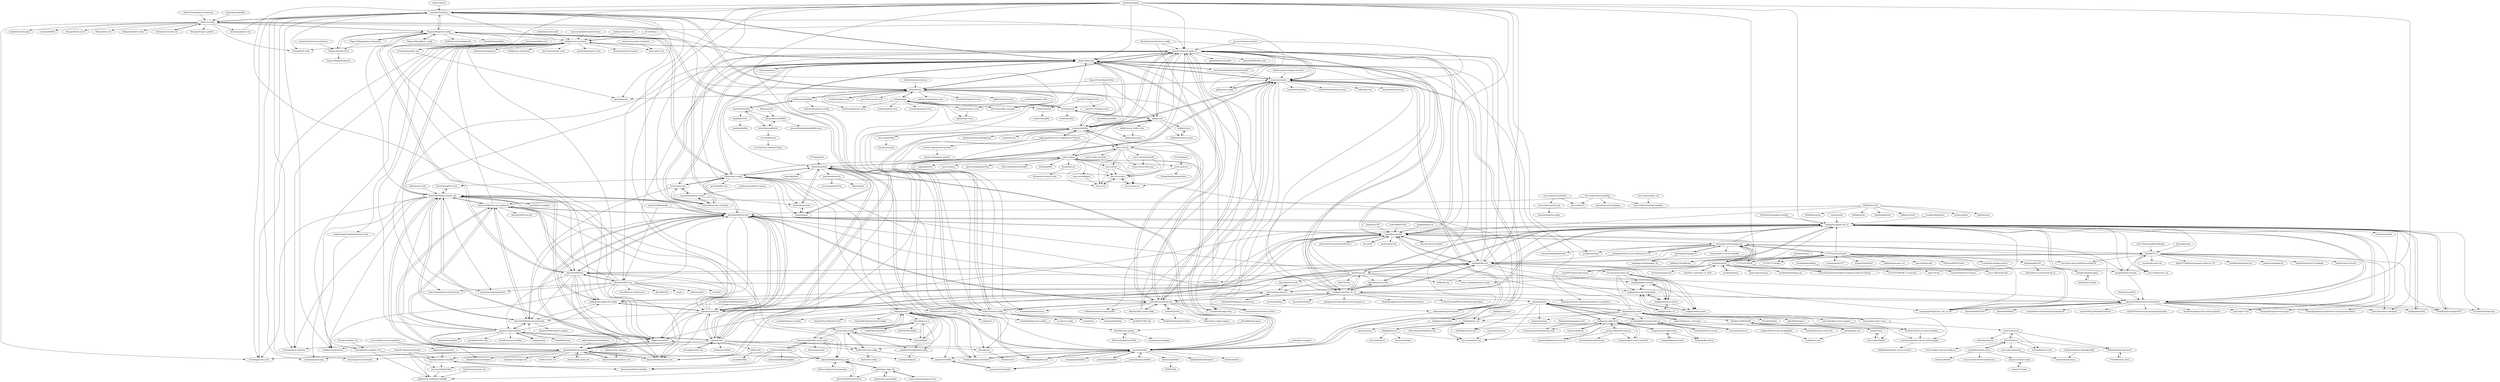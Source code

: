 digraph G {
"ctaylo21/jarvis" -> "imxiejie/ThinkVim" ["e"=1]
"rafi/vim-config" -> "imxiejie/ThinkVim"
"rafi/vim-config" -> "PegasusWang/vim-config"
"rafi/vim-config" -> "Shougo/denite.nvim" ["e"=1]
"rafi/vim-config" -> "Shougo/dein.vim" ["e"=1]
"rafi/vim-config" -> "Shougo/defx.nvim" ["e"=1]
"rafi/vim-config" -> "Shougo/deoplete.nvim" ["e"=1]
"rafi/vim-config" -> "jdhao/nvim-config" ["e"=1]
"rafi/vim-config" -> "Optixal/neovim-init.vim" ["e"=1]
"rafi/vim-config" -> "liuchengxu/vista.vim" ["e"=1]
"rafi/vim-config" -> "Shougo/shougo-s-github" ["e"=1]
"rafi/vim-config" -> "theniceboy/nvim"
"rafi/vim-config" -> "glepnir/nvim"
"rafi/vim-config" -> "lambdalisue/vim-gina" ["e"=1]
"rafi/vim-config" -> "nicknisi/dotfiles" ["e"=1]
"rafi/vim-config" -> "liuchengxu/space-vim" ["e"=1]
"jdhao/nvim-config" -> "ayamir/nvimdots" ["e"=1]
"skywind3000/awesome-cheatsheets" -> "wsdjeg/vim-galore-zh_cn"
"skywind3000/awesome-cheatsheets" -> "skywind3000/kcp" ["e"=1]
"skywind3000/awesome-cheatsheets" -> "yangyangwithgnu/use_vim_as_ide" ["e"=1]
"skywind3000/awesome-cheatsheets" -> "stanzhai/be-a-professional-programmer" ["e"=1]
"skywind3000/awesome-cheatsheets" -> "shimohq/chinese-programmer-wrong-pronunciation" ["e"=1]
"skywind3000/awesome-cheatsheets" -> "jaywcjlove/linux-command" ["e"=1]
"skywind3000/awesome-cheatsheets" -> "wsdjeg/SpaceVim" ["e"=1]
"skywind3000/awesome-cheatsheets" -> "521xueweihan/git-tips" ["e"=1]
"skywind3000/awesome-cheatsheets" -> "DeathKing/Learning-SICP" ["e"=1]
"skywind3000/awesome-cheatsheets" -> "spf13/spf13-vim" ["e"=1]
"skywind3000/awesome-cheatsheets" -> "byoungd/English-level-up-tips" ["e"=1]
"skywind3000/awesome-cheatsheets" -> "wuye9036/CppTemplateTutorial" ["e"=1]
"skywind3000/awesome-cheatsheets" -> "chai2010/advanced-go-programming-book" ["e"=1]
"skywind3000/awesome-cheatsheets" -> "hackstoic/golang-open-source-projects" ["e"=1]
"skywind3000/awesome-cheatsheets" -> "skywind3000/ECDICT" ["e"=1]
"daipeihust/im-select" -> "keaising/im-select.nvim"
"daipeihust/im-select" -> "ALONELUR/vim-im-select-obsidian"
"daipeihust/im-select" -> "ybian/smartim"
"daipeihust/im-select" -> "hadix-lin/ideavim_extension"
"daipeihust/im-select" -> "glepnir/nvim-lua-guide-zh"
"daipeihust/im-select" -> "brglng/vim-im-select"
"daipeihust/im-select" -> "laishulu/macism"
"daipeihust/im-select" -> "esm7/obsidian-vimrc-support" ["e"=1]
"daipeihust/im-select" -> "lyokha/vim-xkbswitch"
"daipeihust/im-select" -> "lilydjwg/fcitx.vim"
"daipeihust/im-select" -> "yianwillis/vimcdoc"
"daipeihust/im-select" -> "xcodebuild/fcitx-remote-for-osx"
"daipeihust/im-select" -> "gdh1995/vimium-c" ["e"=1]
"daipeihust/im-select" -> "ZSaberLv0/ZFVimIM"
"daipeihust/im-select" -> "VSCodeVim/Vim" ["e"=1]
"younghz/Markdown" -> "wsdjeg/vim-galore-zh_cn" ["e"=1]
"snori74/linuxupskillchallenge" -> "billie66/TLCL" ["e"=1]
"vim-scripts/AutoComplPop" -> "othree/vim-autocomplpop"
"vim-scripts/AutoComplPop" -> "vim-scripts/OmniCppComplete"
"vim-scripts/AutoComplPop" -> "skywind3000/vim-auto-popmenu"
"vim-scripts/AutoComplPop" -> "vim-scripts/L9"
"vim-latex/vim-latex" -> "vim-scripts/fcitx.vim" ["e"=1]
"wklken/k-vim" -> "wsdjeg/vim-galore-zh_cn" ["e"=1]
"yianwillis/vimcdoc" -> "wsdjeg/hello-vim"
"yianwillis/vimcdoc" -> "wsdjeg/vim-galore-zh_cn"
"yianwillis/vimcdoc" -> "skywind3000/vim-init"
"yianwillis/vimcdoc" -> "glepnir/nvim-lua-guide-zh"
"yianwillis/vimcdoc" -> "lymslive/vimllearn"
"yianwillis/vimcdoc" -> "wsdjeg/Learn-Vim_zh_cn"
"yianwillis/vimcdoc" -> "theniceboy/nvim"
"yianwillis/vimcdoc" -> "Yggdroot/LeaderF" ["e"=1]
"yianwillis/vimcdoc" -> "man-pages-zh/manpages-zh"
"yianwillis/vimcdoc" -> "gatieme/LDD-LinuxDeviceDrivers" ["e"=1]
"yianwillis/vimcdoc" -> "skywind3000/asyncrun.vim" ["e"=1]
"yianwillis/vimcdoc" -> "skywind3000/awesome-cheatsheets"
"yianwillis/vimcdoc" -> "xlucn/PAT" ["e"=1]
"yianwillis/vimcdoc" -> "gozfree/gear-lib" ["e"=1]
"yianwillis/vimcdoc" -> "vim/vim-win32-installer" ["e"=1]
"goreliu/zshguide" -> "yianwillis/vimcdoc"
"goreliu/zshguide" -> "skywind3000/vim-init"
"goreliu/zshguide" -> "glepnir/nvim-lua-guide-zh"
"goreliu/zshguide" -> "lujun9972/emacs-document" ["e"=1]
"goreliu/zshguide" -> "lymslive/vimllearn"
"goreliu/zshguide" -> "wsdjeg/vim-galore-zh_cn"
"goreliu/zshguide" -> "skywind3000/vim"
"goreliu/zshguide" -> "wsdjeg/vim-plugin-dev-guide"
"goreliu/zshguide" -> "skywind3000/z.lua"
"goreliu/zshguide" -> "archlinuxcn/repo" ["e"=1]
"goreliu/zshguide" -> "imxiejie/ThinkVim"
"goreliu/zshguide" -> "wsdjeg/hello-vim"
"goreliu/zshguide" -> "skywind3000/asyncrun.vim" ["e"=1]
"goreliu/zshguide" -> "skywind3000/awesome-cheatsheets"
"goreliu/zshguide" -> "theniceboy/nvim"
"billie66/TLCL" -> "me115/linuxtools_rst" ["e"=1]
"billie66/TLCL" -> "wsdjeg/vim-galore-zh_cn"
"billie66/TLCL" -> "yidao620c/python3-cookbook" ["e"=1]
"billie66/TLCL" -> "missing-semester-cn/missing-semester-cn.github.io" ["e"=1]
"billie66/TLCL" -> "DeathKing/Learning-SICP" ["e"=1]
"billie66/TLCL" -> "judasn/Linux-Tutorial" ["e"=1]
"billie66/TLCL" -> "nusr/hacker-laws-zh" ["e"=1]
"billie66/TLCL" -> "wangdoc/bash-tutorial" ["e"=1]
"billie66/TLCL" -> "wuzhouhui/awk"
"billie66/TLCL" -> "skyline75489/what-happens-when-zh_CN" ["e"=1]
"billie66/TLCL" -> "eastlakeside/interpy-zh" ["e"=1]
"billie66/TLCL" -> "man-pages-zh/manpages-zh"
"billie66/TLCL" -> "golang-china/gopl-zh" ["e"=1]
"billie66/TLCL" -> "jaywcjlove/linux-command" ["e"=1]
"billie66/TLCL" -> "hust-open-atom-club/linux-insides-zh" ["e"=1]
"blynn/gitmagic" -> "billie66/TLCL" ["e"=1]
"kamiyaa/joshuto" -> "theniceboy/nvim" ["e"=1]
"Yggdroot/LeaderF" -> "skywind3000/asynctasks.vim" ["e"=1]
"Yggdroot/LeaderF" -> "skywind3000/vim-quickui" ["e"=1]
"ZSaberLv0/ZFVimIM" -> "vimim/vimim"
"ZSaberLv0/ZFVimIM" -> "vim-scripts/VimIM"
"ZSaberLv0/ZFVimIM" -> "hotoo/pangu.vim"
"theniceboy/nvim" -> "theniceboy/.config"
"theniceboy/nvim" -> "theniceboy/.vim"
"theniceboy/nvim" -> "glepnir/nvim-lua-guide-zh"
"theniceboy/nvim" -> "ayamir/nvimdots"
"theniceboy/nvim" -> "nshen/learn-neovim-lua"
"theniceboy/nvim" -> "ravenxrz/dotfiles"
"theniceboy/nvim" -> "yianwillis/vimcdoc"
"theniceboy/nvim" -> "kamiyaa/joshuto" ["e"=1]
"theniceboy/nvim" -> "theniceboy/dwm"
"theniceboy/nvim" -> "fgheng/vime"
"theniceboy/nvim" -> "iamcco/markdown-preview.nvim" ["e"=1]
"theniceboy/nvim" -> "imxiejie/ThinkVim"
"theniceboy/nvim" -> "theniceboy/vimrc-example"
"theniceboy/nvim" -> "ArchLinuxStudio/ArchLinuxTutorial" ["e"=1]
"theniceboy/nvim" -> "puremourning/vimspector" ["e"=1]
"hollystandring/dwm-bar" -> "theniceboy/dwm" ["e"=1]
"hollystandring/dwm-bar" -> "ayamir/dotfiles" ["e"=1]
"fgheng/vime" -> "0xff91/vide"
"fgheng/vime" -> "skywind3000/vim-init"
"fgheng/vime" -> "linrongbin16/lin.vim"
"fgheng/vime" -> "theniceboy/nvim"
"fgheng/vime" -> "glepnir/nvim-lua-guide-zh"
"fgheng/vime" -> "wenjinnn/.dotfiles"
"fgheng/vime" -> "PegasusWang/vim-config"
"fgheng/vime" -> "ofseed/nvim"
"fgheng/vime" -> "lymslive/vimllearn"
"fgheng/vime" -> "jayli/vim-easycomplete"
"fgheng/vime" -> "weirongxu/coc-explorer" ["e"=1]
"fgheng/vime" -> "hunter-ji/i3-wm-config"
"fgheng/vime" -> "ayamir/dotfiles"
"fgheng/vime" -> "voldikss/vim-floaterm" ["e"=1]
"fgheng/vime" -> "skywind3000/asynctasks.vim"
"skywind3000/z.lua" -> "skywind3000/vim-init"
"skywind3000/z.lua" -> "Yggdroot/LeaderF" ["e"=1]
"skywind3000/z.lua" -> "Aloxaf/fzf-tab" ["e"=1]
"skywind3000/z.lua" -> "skywind3000/asyncrun.vim" ["e"=1]
"skywind3000/z.lua" -> "skywind3000/asynctasks.vim"
"skywind3000/z.lua" -> "skywind3000/awesome-cheatsheets"
"skywind3000/z.lua" -> "rupa/z" ["e"=1]
"skywind3000/z.lua" -> "zdharma/zinit" ["e"=1]
"skywind3000/z.lua" -> "skywind3000/vim"
"skywind3000/z.lua" -> "clvv/fasd" ["e"=1]
"skywind3000/z.lua" -> "iamcco/markdown-preview.nvim" ["e"=1]
"skywind3000/z.lua" -> "norcalli/nvim-colorizer.lua" ["e"=1]
"skywind3000/z.lua" -> "voldikss/vim-floaterm" ["e"=1]
"skywind3000/z.lua" -> "puremourning/vimspector" ["e"=1]
"skywind3000/z.lua" -> "skywind3000/vim-auto-popmenu"
"lymslive/vimllearn" -> "wsdjeg/vim-plugin-dev-guide"
"lymslive/vimllearn" -> "skywind3000/vim-init"
"lymslive/vimllearn" -> "wsdjeg/hello-vim"
"lymslive/vimllearn" -> "Yggdroot/LeaderF" ["e"=1]
"lymslive/vimllearn" -> "yianwillis/vimcdoc"
"lymslive/vimllearn" -> "skywind3000/asyncrun.vim" ["e"=1]
"lymslive/vimllearn" -> "glepnir/nvim-lua-guide-zh"
"lymslive/vimllearn" -> "skywind3000/asynctasks.vim"
"lymslive/vimllearn" -> "oldratlee/vim-practice"
"lymslive/vimllearn" -> "wsdjeg/vim-galore-zh_cn"
"lymslive/vimllearn" -> "skywind3000/vim-auto-popmenu"
"lymslive/vimllearn" -> "skywind3000/vim-terminal-help"
"lymslive/vimllearn" -> "theniceboy/nvim"
"lymslive/vimllearn" -> "fgheng/vime"
"lymslive/vimllearn" -> "skywind3000/vim-quickui"
"LCTT/TranslateProject" -> "studygolang/GCTT" ["e"=1]
"LCTT/TranslateProject" -> "LCTT/LFS-BOOK"
"LCTT/TranslateProject" -> "hust-open-atom-club/linux-insides-zh" ["e"=1]
"LCTT/TranslateProject" -> "man-pages-zh/manpages-zh"
"LCTT/TranslateProject" -> "beijinglug/fsfs-zh"
"LCTT/TranslateProject" -> "XuShaohua/bcloud" ["e"=1]
"LCTT/TranslateProject" -> "jobbole/awesome-c-cn" ["e"=1]
"LCTT/TranslateProject" -> "tinyclub/linux-lab" ["e"=1]
"LCTT/TranslateProject" -> "WizTeam/WizQTClient" ["e"=1]
"LCTT/TranslateProject" -> "LinuxStory/Advanced-Bash-Scripting-Guide-in-Chinese"
"LCTT/TranslateProject" -> "wsdjeg/vim-galore-zh_cn"
"LCTT/TranslateProject" -> "hellogcc/100-gdb-tips" ["e"=1]
"LCTT/TranslateProject" -> "yangyangwithgnu/use_vim_as_ide" ["e"=1]
"LCTT/TranslateProject" -> "LCTT/LCTT-Helper"
"LCTT/TranslateProject" -> "it-ebooks/it-ebooks-archive" ["e"=1]
"sillybun/vim-repl" -> "skywind3000/asynctasks.vim" ["e"=1]
"lilydjwg/nvchecker" -> "lilydjwg/fcitx.vim" ["e"=1]
"lilydjwg/fcitx.vim" -> "vim-scripts/fcitx.vim"
"lilydjwg/fcitx.vim" -> "cold-soda-jay/Markdown-vim" ["e"=1]
"lilydjwg/fcitx.vim" -> "lilydjwg/dotvim"
"lilydjwg/fcitx.vim" -> "yuanotes/obsidian-vim-im-switch-plugin"
"PegasusWang/vim-config" -> "PegasusWang/linux_config"
"PegasusWang/vim-config" -> "PegasusWang/LetsGo"
"PegasusWang/vim-config" -> "imxiejie/ThinkVim"
"PegasusWang/vim-config" -> "PegasusWang/python-web-guide" ["e"=1]
"PegasusWang/vim-config" -> "rafi/vim-config"
"PegasusWang/vim-config" -> "theniceboy/nvim"
"PegasusWang/vim-config" -> "lfv89/vim-interestingwords" ["e"=1]
"PegasusWang/vim-config" -> "theniceboy/.config"
"PegasusWang/vim-config" -> "fgheng/vime"
"PegasusWang/vim-config" -> "Yggdroot/LeaderF" ["e"=1]
"PegasusWang/vim-config" -> "TimothyYe/mydotfiles"
"PegasusWang/vim-config" -> "skywind3000/asynctasks.vim"
"PegasusWang/vim-config" -> "skywind3000/vim"
"PegasusWang/vim-config" -> "glepnir/nvim"
"PegasusWang/vim-config" -> "voldikss/vim-translator"
"ianding1/leetcode.vim" -> "voldikss/vim-translator" ["e"=1]
"afc163/fanyi" -> "voldikss/vim-translator" ["e"=1]
"theniceboy/.config" -> "theniceboy/nvim"
"theniceboy/.config" -> "theniceboy/dwm"
"theniceboy/.config" -> "theniceboy/.vim"
"theniceboy/.config" -> "theniceboy/vimrc-example"
"theniceboy/.config" -> "theniceboy/st"
"theniceboy/.config" -> "theniceboy/scripts"
"theniceboy/.config" -> "PegasusWang/vim-config"
"theniceboy/.config" -> "gcmt/wildfire.vim" ["e"=1]
"theniceboy/.config" -> "ayamir/dotfiles"
"theniceboy/.config" -> "levinit/i3wm-config"
"theniceboy/.config" -> "Yucklys/polybar-nord-theme" ["e"=1]
"theniceboy/.config" -> "kevinhwang91/rnvimr" ["e"=1]
"theniceboy/.config" -> "aeghn/prettyi3"
"theniceboy/.config" -> "lilydjwg/fcitx.vim"
"theniceboy/.config" -> "yaocccc/dwm"
"skywind3000/vim-init" -> "skywind3000/vim"
"skywind3000/vim-init" -> "lymslive/vimllearn"
"skywind3000/vim-init" -> "skywind3000/asynctasks.vim"
"skywind3000/vim-init" -> "yianwillis/vimcdoc"
"skywind3000/vim-init" -> "Yggdroot/LeaderF" ["e"=1]
"skywind3000/vim-init" -> "skywind3000/asyncrun.vim" ["e"=1]
"skywind3000/vim-init" -> "wsdjeg/vim-plugin-dev-guide"
"skywind3000/vim-init" -> "wsdjeg/hello-vim"
"skywind3000/vim-init" -> "fgheng/vime"
"skywind3000/vim-init" -> "skywind3000/vim-quickui"
"skywind3000/vim-init" -> "glepnir/nvim-lua-guide-zh"
"skywind3000/vim-init" -> "skywind3000/vim-auto-popmenu"
"skywind3000/vim-init" -> "skywind3000/vim-terminal-help"
"skywind3000/vim-init" -> "nshen/learn-neovim-lua"
"skywind3000/vim-init" -> "wsdjeg/vim-galore-zh_cn"
"jayli/vim-easycomplete" -> "skywind3000/vim-auto-popmenu"
"jayli/vim-easycomplete" -> "skywind3000/vim-terminal-help"
"jayli/vim-easycomplete" -> "yegappan/lsp" ["e"=1]
"jayli/vim-easycomplete" -> "Donaldttt/fuzzyy" ["e"=1]
"jayli/vim-easycomplete" -> "voldikss/vim-translator"
"jayli/vim-easycomplete" -> "girishji/vimcomplete" ["e"=1]
"jayli/vim-easycomplete" -> "girishji/devdocs.vim" ["e"=1]
"jayli/vim-easycomplete" -> "skywind3000/asynctasks.vim"
"jayli/vim-easycomplete" -> "wsdjeg/vim-plugin-dev-guide"
"jayli/vim-easycomplete" -> "skywind3000/vim-quickui"
"jayli/vim-easycomplete" -> "drmikehenry/vim-fixkey"
"jayli/vim-easycomplete" -> "Yggdroot/LeaderF" ["e"=1]
"jayli/vim-easycomplete" -> "lifepillar/vim-mucomplete" ["e"=1]
"jayli/vim-easycomplete" -> "fgheng/vime"
"imxiejie/ThinkVim" -> "glepnir/nvim"
"imxiejie/ThinkVim" -> "liuchengxu/vista.vim" ["e"=1]
"imxiejie/ThinkVim" -> "nvimdev/spaceline.vim"
"imxiejie/ThinkVim" -> "glepnir/jarvim"
"imxiejie/ThinkVim" -> "rafi/vim-config"
"imxiejie/ThinkVim" -> "liuchengxu/vim-which-key" ["e"=1]
"imxiejie/ThinkVim" -> "PegasusWang/vim-config"
"imxiejie/ThinkVim" -> "liuchengxu/vim-clap" ["e"=1]
"imxiejie/ThinkVim" -> "theniceboy/nvim"
"imxiejie/ThinkVim" -> "Shougo/defx.nvim" ["e"=1]
"imxiejie/ThinkVim" -> "voldikss/vim-translator"
"imxiejie/ThinkVim" -> "skywind3000/vim-init"
"imxiejie/ThinkVim" -> "weirongxu/coc-explorer" ["e"=1]
"imxiejie/ThinkVim" -> "glepnir/nvim-lua-guide-zh"
"imxiejie/ThinkVim" -> "voldikss/vim-floaterm" ["e"=1]
"idanarye/vim-vebugger" -> "skywind3000/quickmenu.vim" ["e"=1]
"studygolang/GCTT" -> "LCTT/TranslateProject" ["e"=1]
"anishathalye/dotfiles" -> "ravenxrz/dotfiles" ["e"=1]
"Karmenzind/fp-server" -> "Karmenzind/vim-tmuxlike"
"Karmenzind/fp-server" -> "Karmenzind/EasyGoSpider"
"Karmenzind/fp-server" -> "perrornet/SpiderMan"
"Karmenzind/fp-server" -> "Karmenzind/dotfiles-and-scripts"
"Karmenzind/fp-server" -> "mklabs/vim-markdown-helpfile"
"Karmenzind/fp-server" -> "Karmenzind/WanFangData"
"wsdjeg/vim-plugin-dev-guide" -> "lymslive/vimllearn"
"wsdjeg/vim-plugin-dev-guide" -> "skywind3000/vim-init"
"wsdjeg/vim-plugin-dev-guide" -> "NiiiKlaus/Get-my-Arch-Linux"
"wsdjeg/vim-plugin-dev-guide" -> "skywind3000/vim-terminal-help"
"jsfaint/gen_tags.vim" -> "skywind3000/gutentags_plus"
"jsfaint/gen_tags.vim" -> "skywind3000/vim-preview"
"jsfaint/gen_tags.vim" -> "google/vim-searchindex" ["e"=1]
"jsfaint/gen_tags.vim" -> "iamcco/vim-language-server" ["e"=1]
"Optixal/neovim-init.vim" -> "rafi/vim-config" ["e"=1]
"wsdjeg/plugins-tutorial" -> "wsdjeg/vim-script-style-guide"
"wsdjeg/plugins-tutorial" -> "wsdjeg/reading-vimrc"
"wsdjeg/plugins-tutorial" -> "wsdjeg/awesome-vimers"
"JoosepAlviste/dotfiles" -> "whatsthatsmell/dots"
"JoosepAlviste/dotfiles" -> "JoosepAlviste/palenightfall.nvim" ["e"=1]
"lambdalisue/vim-suda" -> "voldikss/vim-translator" ["e"=1]
"connorholyday/vim-snazzy" -> "theniceboy/vimrc-example"
"connorholyday/vim-snazzy" -> "theniceboy/.vim"
"connorholyday/vim-snazzy" -> "theniceboy/scripts"
"dkprice/vim-easygrep" -> "Karmenzind/vim-tmuxlike"
"voldikss/vim-translator" -> "voldikss/coc-extensions" ["e"=1]
"voldikss/vim-translator" -> "liuchengxu/vista.vim" ["e"=1]
"voldikss/vim-translator" -> "Shougo/defx.nvim" ["e"=1]
"voldikss/vim-translator" -> "nvimdev/spaceline.vim"
"voldikss/vim-translator" -> "glepnir/nvim-lua-guide-zh"
"voldikss/vim-translator" -> "uga-rosa/translate.nvim" ["e"=1]
"voldikss/vim-translator" -> "voldikss/vim-floaterm" ["e"=1]
"voldikss/vim-translator" -> "potamides/pantran.nvim" ["e"=1]
"voldikss/vim-translator" -> "skywind3000/asynctasks.vim"
"voldikss/vim-translator" -> "Yggdroot/LeaderF" ["e"=1]
"voldikss/vim-translator" -> "iamcco/dict.vim"
"voldikss/vim-translator" -> "weirongxu/coc-explorer" ["e"=1]
"voldikss/vim-translator" -> "simnalamburt/vim-mundo" ["e"=1]
"voldikss/vim-translator" -> "kshenoy/vim-signature" ["e"=1]
"voldikss/vim-translator" -> "tenfyzhong/CompleteParameter.vim" ["e"=1]
"mnabila/nvimrc" -> "mnabila/dotfiles"
"wsdjeg/hello-vim" -> "wsdjeg/vim-galore-zh_cn"
"wsdjeg/hello-vim" -> "yianwillis/vimcdoc"
"wsdjeg/hello-vim" -> "wsdjeg/awesome-vimers"
"wsdjeg/hello-vim" -> "lymslive/vimllearn"
"wsdjeg/hello-vim" -> "skywind3000/vim-init"
"wsdjeg/hello-vim" -> "vim-china/vim-china.org"
"wsdjeg/hello-vim" -> "oldratlee/vim-practice"
"wsdjeg/hello-vim" -> "wsdjeg/vim-script-style-guide"
"wsdjeg/hello-vim" -> "dofy/learn-vim"
"wsdjeg/hello-vim" -> "wsdjeg/reading-vimrc"
"wsdjeg/hello-vim" -> "wsdjeg/vim-plugin-dev-guide"
"wsdjeg/hello-vim" -> "wsdjeg/plugins-tutorial"
"wsdjeg/hello-vim" -> "theniceboy/nvim"
"wsdjeg/hello-vim" -> "glepnir/nvim-lua-guide-zh"
"wsdjeg/hello-vim" -> "skywind3000/vim"
"panqhub/i3andpolybarconfig" -> "yezhem/configure"
"lidaobing/manpages-zh" -> "man-pages-zh/manpages-zh"
"lidaobing/manpages-zh" -> "manpages-zh/manpages_zh"
"bilibili/vim-vide" -> "bilibili/quiche" ["e"=1]
"bilibili/vim-vide" -> "bilibili/mahimahi" ["e"=1]
"bilibili/vim-vide" -> "bilibili/overlord" ["e"=1]
"bilibili/vim-vide" -> "skywind3000/vim-init"
"bilibili/vim-vide" -> "go-kiss/sniper" ["e"=1]
"bilibili/vim-vide" -> "bilibili/oresty"
"bilibili/vim-vide" -> "bilibili/discovery" ["e"=1]
"bilibili/vim-vide" -> "yianwillis/vimcdoc"
"Karmenzind/dotfiles-and-scripts" -> "Karmenzind/vim-tmuxlike"
"Karmenzind/dotfiles-and-scripts" -> "Karmenzind/fp-server"
"Karmenzind/dotfiles-and-scripts" -> "hunter-ji/i3-wm-config"
"Karmenzind/dotfiles-and-scripts" -> "Karmenzind/EasyGoSpider"
"Karmenzind/dotfiles-and-scripts" -> "chxuan/cpp-mode"
"Karmenzind/dotfiles-and-scripts" -> "aeghn/prettyi3"
"skywind3000/vim-preview" -> "skywind3000/gutentags_plus"
"gabrielelana/vim-markdown" -> "skywind3000/vim-quickui" ["e"=1]
"aeghn/prettyi3" -> "ayamir/i3-dotfiles"
"aeghn/prettyi3" -> "eoli3n/dotfiles" ["e"=1]
"aeghn/prettyi3" -> "Yucklys/polybar-nord-theme" ["e"=1]
"aeghn/prettyi3" -> "hunter-ji/i3-wm-config"
"aeghn/prettyi3" -> "levinit/i3wm-config"
"aeghn/prettyi3" -> "Karmenzind/dotfiles-and-scripts"
"aeghn/prettyi3" -> "ayamir/dotfiles"
"aeghn/prettyi3" -> "theniceboy/dwm"
"aeghn/prettyi3" -> "hosxy/Fcitx5-Material-Color" ["e"=1]
"aeghn/prettyi3" -> "SteamedFish/emacszh-tg-configs" ["e"=1]
"aeghn/prettyi3" -> "condy0919/emacs-newbie" ["e"=1]
"aeghn/prettyi3" -> "ID1258/oh-my-i3"
"rlue/vim-barbaric" -> "lyokha/vim-xkbswitch"
"vim-scripts/FuzzyFinder" -> "vim-scripts/L9"
"vim-scripts/FuzzyFinder" -> "vim-scripts/matchit.zip"
"jackguo380/vim-lsp-cxx-highlight" -> "m-pilia/vim-ccls" ["e"=1]
"theniceboy/vimrc-example" -> "theniceboy/.vim"
"theniceboy/vimrc-example" -> "connorholyday/vim-snazzy"
"theniceboy/vimrc-example" -> "theniceboy/.config"
"theniceboy/vimrc-example" -> "theniceboy/nvim"
"wsdjeg/vimdoc-cn" -> "wsdjeg/vim-script-style-guide"
"wsdjeg/vimdoc-cn" -> "wsdjeg/awesome-vimers"
"vim-china/vim-china.org" -> "wsdjeg/vim-script-style-guide"
"vim-china/vim-china.org" -> "wsdjeg/reading-vimrc"
"vim-china/vim-china.org" -> "wsdjeg/awesome-vimers"
"vim-china/vim-china.org" -> "wsdjeg/plugins-tutorial"
"vim-china/vim-china.org" -> "wsdjeg/vimdoc-cn"
"iamcco/vim-language-server" -> "jsfaint/gen_tags.vim" ["e"=1]
"skywind3000/gutentags_plus" -> "skywind3000/vim-preview"
"skywind3000/gutentags_plus" -> "ludovicchabant/vim-gutentags" ["e"=1]
"skywind3000/gutentags_plus" -> "jsfaint/gen_tags.vim"
"skywind3000/gutentags_plus" -> "Yggdroot/LeaderF" ["e"=1]
"skywind3000/gutentags_plus" -> "skywind3000/vim-quickui"
"linrongbin16/lin.vim" -> "fgheng/vime"
"theniceboy/.vim" -> "theniceboy/vimrc-example"
"theniceboy/.vim" -> "theniceboy/nvim"
"theniceboy/.vim" -> "theniceboy/.config"
"theniceboy/.vim" -> "connorholyday/vim-snazzy"
"theniceboy/.vim" -> "skywind3000/vim-terminal-help"
"wsdjeg/awesome-vimers" -> "wsdjeg/vim-script-style-guide"
"wsdjeg/awesome-vimers" -> "wsdjeg/reading-vimrc"
"wsdjeg/awesome-vimers" -> "wsdjeg/plugins-tutorial"
"wsdjeg/awesome-vimers" -> "vim-china/vim-china.org"
"wsdjeg/awesome-vimers" -> "wsdjeg/vimdoc-cn"
"vim-scripts/VimIM" -> "vimim/vimim"
"0xff91/vide" -> "paco0x/dotfiles"
"nvimdev/spaceline.vim" -> "glepnir/jarvim"
"mdrights/LiveSlak" -> "mdrights/Digital-rights"
"wsdjeg/reading-vimrc" -> "wsdjeg/vim-script-style-guide"
"wsdjeg/vim-script-style-guide" -> "wsdjeg/reading-vimrc"
"wsdjeg/vim-script-style-guide" -> "wsdjeg/plugins-tutorial"
"wsdjeg/vim-script-style-guide" -> "wsdjeg/awesome-vimers"
"Karmenzind/vim-tmuxlike" -> "mklabs/vim-markdown-helpfile"
"Karmenzind/vim-tmuxlike" -> "Karmenzind/EasyGoSpider"
"Karmenzind/vim-tmuxlike" -> "perrornet/SpiderMan"
"hunter-ji/i3-wm-config" -> "Kuari/Vim-config"
"hunter-ji/i3-wm-config" -> "levinit/i3wm-config"
"hunter-ji/i3-wm-config" -> "ayamir/i3-dotfiles"
"theniceboy/scripts" -> "theniceboy/st"
"theniceboy/scripts" -> "theniceboy/dwm"
"perrornet/SpiderMan" -> "mklabs/vim-markdown-helpfile"
"progit/progit2-zh" -> "yianwillis/vimcdoc" ["e"=1]
"skywind3000/emake" -> "skywind3000/vim-init" ["e"=1]
"skywind3000/emake" -> "skywind3000/z.lua" ["e"=1]
"yangyangwithgnu/use_vim_as_ide" -> "wsdjeg/vim-galore-zh_cn" ["e"=1]
"yangyangwithgnu/use_vim_as_ide" -> "skywind3000/awesome-cheatsheets" ["e"=1]
"editor-bootstrap/vim-bootstrap" -> "rafi/vim-config" ["e"=1]
"antoniosarosi/dotfiles" -> "ayamir/dotfiles" ["e"=1]
"oldratlee/fucking-java-concurrency" -> "oldratlee/vim-practice" ["e"=1]
"skywind3000/asynctasks.vim" -> "skywind3000/asyncrun.vim" ["e"=1]
"skywind3000/asynctasks.vim" -> "skywind3000/vim-terminal-help"
"skywind3000/asynctasks.vim" -> "Yggdroot/LeaderF" ["e"=1]
"skywind3000/asynctasks.vim" -> "puremourning/vimspector" ["e"=1]
"skywind3000/asynctasks.vim" -> "liuchengxu/vista.vim" ["e"=1]
"skywind3000/asynctasks.vim" -> "voldikss/vim-floaterm" ["e"=1]
"skywind3000/asynctasks.vim" -> "skywind3000/vim-init"
"skywind3000/asynctasks.vim" -> "skywind3000/vim-quickui"
"skywind3000/asynctasks.vim" -> "weirongxu/coc-explorer" ["e"=1]
"skywind3000/asynctasks.vim" -> "liuchengxu/vim-clap" ["e"=1]
"skywind3000/asynctasks.vim" -> "voldikss/vim-translator"
"skywind3000/asynctasks.vim" -> "neoclide/coc-snippets" ["e"=1]
"skywind3000/asynctasks.vim" -> "skywind3000/vim-auto-popmenu"
"skywind3000/asynctasks.vim" -> "skywind3000/vim"
"skywind3000/asynctasks.vim" -> "kevinhwang91/rnvimr" ["e"=1]
"me115/linuxtools_rst" -> "billie66/TLCL" ["e"=1]
"me115/linuxtools_rst" -> "wsdjeg/vim-galore-zh_cn" ["e"=1]
"iggredible/Learn-Vim" -> "wsdjeg/Learn-Vim_zh_cn" ["e"=1]
"iggredible/Learn-Vim" -> "wsdjeg/vim-galore-zh_cn" ["e"=1]
"wsdjeg/Learn-Vim_zh_cn" -> "iggredible/Learn-Vim" ["e"=1]
"wsdjeg/Learn-Vim_zh_cn" -> "wsdjeg/vim-galore-zh_cn"
"wsdjeg/Learn-Vim_zh_cn" -> "glepnir/nvim-lua-guide-zh"
"wsdjeg/Learn-Vim_zh_cn" -> "yianwillis/vimcdoc"
"wsdjeg/Learn-Vim_zh_cn" -> "dofy/learn-vim"
"wsdjeg/Learn-Vim_zh_cn" -> "nshen/learn-neovim-lua"
"wsdjeg/Learn-Vim_zh_cn" -> "dunwu/db-tutorial" ["e"=1]
"wsdjeg/Learn-Vim_zh_cn" -> "ayamir/nvimdots"
"wsdjeg/Learn-Vim_zh_cn" -> "guanguans/design-patterns-for-humans-cn" ["e"=1]
"wsdjeg/Learn-Vim_zh_cn" -> "dreamhead/patterns-of-distributed-systems" ["e"=1]
"wsdjeg/Learn-Vim_zh_cn" -> "theniceboy/nvim"
"wsdjeg/Learn-Vim_zh_cn" -> "CnTransGroup/EffectiveModernCppChinese" ["e"=1]
"wsdjeg/Learn-Vim_zh_cn" -> "missing-semester-cn/missing-semester-cn.github.io" ["e"=1]
"wsdjeg/Learn-Vim_zh_cn" -> "skywind3000/awesome-cheatsheets"
"wsdjeg/Learn-Vim_zh_cn" -> "foxsen/archbase" ["e"=1]
"whatsthatsmell/dots" -> "JoosepAlviste/dotfiles"
"whatsthatsmell/dots" -> "s1n7ax/dotnvim"
"whatsthatsmell/dots" -> "numToStr/dotfiles"
"yaocccc/dwm" -> "yaocccc/st"
"yaocccc/dwm" -> "yaocccc/nvim"
"yaocccc/dwm" -> "yaocccc/scripts"
"yaocccc/dwm" -> "yaocccc/omz"
"yaocccc/dwm" -> "yaocccc/picom"
"yaocccc/dwm" -> "gogongxt/dwm" ["e"=1]
"yaocccc/dwm" -> "theniceboy/dwm"
"yaocccc/dwm" -> "yaocccc/dwms"
"yaocccc/dwm" -> "jqtmviyu/Hyprland-Dots" ["e"=1]
"yaocccc/dwm" -> "yaocccc/wallpaper"
"yaocccc/dwm" -> "Kicamon/nvim"
"yaocccc/dwm" -> "ayamir/dotfiles"
"yaocccc/dwm" -> "Ruixi-rebirth/melted-flakes" ["e"=1]
"yaocccc/dwm" -> "yaocccc/yaocccc"
"yaocccc/dwm" -> "0a00/hyprfiles" ["e"=1]
"yaocccc/scripts" -> "yaocccc/st"
"yaocccc/scripts" -> "yaocccc/yaocccc"
"ArchLinuxStudio/ArchLinuxTutorial" -> "theniceboy/nvim" ["e"=1]
"ArchLinuxStudio/ArchLinuxTutorial" -> "glepnir/nvim-lua-guide-zh" ["e"=1]
"ArchLinuxStudio/ArchLinuxTutorial" -> "ayamir/nvimdots" ["e"=1]
"numToStr/dotfiles" -> "whatsthatsmell/dots"
"numToStr/dotfiles" -> "wbthomason/dotfiles"
"numToStr/dotfiles" -> "mnabila/nvimrc"
"numToStr/dotfiles" -> "JoosepAlviste/dotfiles"
"ludovicchabant/vim-gutentags" -> "skywind3000/gutentags_plus" ["e"=1]
"skywind3000/vim-quickui" -> "skywind3000/asyncrun.vim" ["e"=1]
"skywind3000/vim-quickui" -> "pechorin/any-jump.vim" ["e"=1]
"skywind3000/vim-quickui" -> "skywind3000/asynctasks.vim"
"skywind3000/vim-quickui" -> "liuchengxu/vim-clap" ["e"=1]
"skywind3000/vim-quickui" -> "Yggdroot/LeaderF" ["e"=1]
"skywind3000/vim-quickui" -> "skywind3000/gutentags_plus"
"skywind3000/vim-quickui" -> "skywind3000/vim-auto-popmenu"
"skywind3000/vim-quickui" -> "skywind3000/quickmenu.vim"
"skywind3000/vim-quickui" -> "liuchengxu/vista.vim" ["e"=1]
"skywind3000/vim-quickui" -> "skywind3000/vim-init"
"skywind3000/vim-quickui" -> "lifepillar/vim-mucomplete" ["e"=1]
"skywind3000/vim-quickui" -> "rhysd/git-messenger.vim" ["e"=1]
"skywind3000/vim-quickui" -> "wellle/context.vim" ["e"=1]
"skywind3000/vim-quickui" -> "skywind3000/vim-terminal-help"
"skywind3000/vim-quickui" -> "liuchengxu/vim-which-key" ["e"=1]
"skywind3000/vim-terminal-help" -> "skywind3000/asynctasks.vim"
"skywind3000/vim-terminal-help" -> "jayli/vim-easycomplete"
"skywind3000/vim-terminal-help" -> "skywind3000/LeaderF-snippet"
"skywind3000/vim-terminal-help" -> "skywind3000/vim-auto-popmenu"
"PegasusWang/LetsGo" -> "PegasusWang/vim-config"
"PegasusWang/LetsGo" -> "PegasusWang/booknotes"
"ayamir/bspwm-dotfiles" -> "ayamir/dotfiles" ["e"=1]
"ayamir/bspwm-dotfiles" -> "ayamir/nord-and-light" ["e"=1]
"kevinhwang91/rnvimr" -> "skywind3000/asynctasks.vim" ["e"=1]
"myshov/xkbswitch-macosx" -> "myshov/libxkbswitch-macosx"
"myshov/xkbswitch-macosx" -> "lyokha/vim-xkbswitch"
"myshov/xkbswitch-macosx" -> "Lutzifer/keyboardSwitcher"
"myshov/xkbswitch-macosx" -> "vovkasm/input-source-switcher"
"lilydjwg/dotvim" -> "vim-scripts/fcitx.vim"
"lilydjwg/dotvim" -> "tracyone/vim-cn"
"lilydjwg/dotvim" -> "lilydjwg/fcitx.vim"
"lilydjwg/dotvim" -> "farseerfc/dotfiles" ["e"=1]
"yaocccc/nvim" -> "yaocccc/dwm"
"yaocccc/nvim" -> "yaocccc/yaocccc"
"yaocccc/nvim" -> "yaocccc/vim-surround"
"yaocccc/nvim" -> "yaocccc/nvim-lines.lua"
"yaocccc/nvim" -> "yaocccc/omz"
"yaocccc/nvim" -> "yaocccc/st"
"yaocccc/nvim" -> "yaocccc/nvim-hlchunk"
"yaocccc/nvim" -> "yaocccc/scripts"
"yaocccc/nvim" -> "glepnir/nvim-lua-guide-zh"
"skywind3000/vim-auto-popmenu" -> "skywind3000/vim-dict"
"skywind3000/vim-auto-popmenu" -> "jayli/vim-easycomplete"
"skywind3000/vim-auto-popmenu" -> "skywind3000/vim-terminal-help"
"skywind3000/vim-auto-popmenu" -> "skywind3000/vim-quickui"
"skywind3000/vim-auto-popmenu" -> "skywind3000/asynctasks.vim"
"skywind3000/vim-auto-popmenu" -> "skywind3000/vim-init"
"skywind3000/vim-auto-popmenu" -> "skywind3000/gutentags_plus"
"skywind3000/vim-auto-popmenu" -> "voldikss/vim-translator"
"ayamir/i3-dotfiles" -> "ayamir/nord-and-light"
"glepnir/nvim" -> "nvimdev/dope"
"glepnir/nvim" -> "glepnir/nvim-lua-guide-zh"
"glepnir/nvim" -> "nvimdev/zephyr-nvim" ["e"=1]
"glepnir/nvim" -> "ayamir/nvimdots"
"glepnir/nvim" -> "nvimdev/lspsaga.nvim" ["e"=1]
"glepnir/nvim" -> "imxiejie/ThinkVim"
"glepnir/nvim" -> "nvimdev/galaxyline.nvim" ["e"=1]
"glepnir/nvim" -> "wbthomason/dotfiles"
"glepnir/nvim" -> "tjdevries/config_manager" ["e"=1]
"glepnir/nvim" -> "glepnir/jarvim"
"glepnir/nvim" -> "pocco81/true-zen.nvim" ["e"=1]
"glepnir/nvim" -> "nvimdev/dashboard-nvim" ["e"=1]
"glepnir/nvim" -> "sidebar-nvim/sidebar.nvim" ["e"=1]
"glepnir/nvim" -> "lewis6991/impatient.nvim" ["e"=1]
"glepnir/nvim" -> "mjlbach/starter.nvim" ["e"=1]
"mhartington/dotfiles" -> "rafi/vim-config" ["e"=1]
"Martins3/My-Linux-Config" -> "nshen/learn-neovim-lua"
"Martins3/My-Linux-Config" -> "glepnir/nvim-lua-guide-zh"
"Martins3/My-Linux-Config" -> "ayamir/nvimdots"
"loadzero/si78c" -> "yianwillis/vimcdoc" ["e"=1]
"theniceboy/dwm" -> "theniceboy/scripts"
"theniceboy/dwm" -> "theniceboy/st"
"theniceboy/dwm" -> "logicskky/dwm"
"theniceboy/dwm" -> "guerbai/ohmyarch"
"theniceboy/dwm" -> "hollystandring/dwm-bar" ["e"=1]
"theniceboy/dwm" -> "theniceboy/.config"
"theniceboy/dwm" -> "ayamir/dotfiles"
"theniceboy/dwm" -> "yaocccc/dwm"
"theniceboy/dwm" -> "yaocccc/scripts"
"rhysd/committia.vim" -> "rhysd/github-complete.vim" ["e"=1]
"pechorin/any-jump.vim" -> "skywind3000/vim-quickui" ["e"=1]
"AGou-ops/dotfiles" -> "Eatsolx/nvim-lua"
"vim-scripts/fcitx.vim" -> "lilydjwg/fcitx.vim"
"KabbAmine/yowish.vim" -> "mklabs/vim-markdown-helpfile" ["e"=1]
"Yucklys/polybar-nord-theme" -> "aeghn/prettyi3" ["e"=1]
"Yucklys/polybar-nord-theme" -> "ayamir/dotfiles" ["e"=1]
"yaocccc/st" -> "yaocccc/scripts"
"vovkasm/input-source-switcher" -> "lyokha/vim-xkbswitch"
"brglng/vim-im-select" -> "neur1n/neuims"
"KiteAB/kiteab-emacs" -> "KiteAB/emacs-guides"
"theniceboy/st" -> "theniceboy/scripts"
"theniceboy/st" -> "theniceboy/dwm"
"NiiiKlaus/Get-my-Arch-Linux" -> "EvanMeek/awesome-config"
"NiiiKlaus/Get-my-Arch-Linux" -> "xylzq/arch"
"EvanMeek/awesome-config" -> "KiteAB/emacs-guides"
"Kinneyzhang/EmacsTalks" -> "KiteAB/emacs-guides"
"rhysd/github-complete.vim" -> "Karmenzind/vim-tmuxlike"
"rhysd/github-complete.vim" -> "mklabs/vim-markdown-helpfile"
"TheZoraiz/ascii-image-converter" -> "ayamir/nvimdots" ["e"=1]
"ayamir/nvimdots" -> "nshen/learn-neovim-lua"
"ayamir/nvimdots" -> "glepnir/nvim-lua-guide-zh"
"ayamir/nvimdots" -> "glepnir/nvim"
"ayamir/nvimdots" -> "theniceboy/nvim"
"ayamir/nvimdots" -> "ayamir/dotfiles"
"ayamir/nvimdots" -> "jdhao/nvim-config" ["e"=1]
"ayamir/nvimdots" -> "LunarVim/Neovim-from-scratch" ["e"=1]
"ayamir/nvimdots" -> "LunarVim/LunarVim" ["e"=1]
"ayamir/nvimdots" -> "rockerBOO/awesome-neovim" ["e"=1]
"ayamir/nvimdots" -> "folke/lazy.nvim" ["e"=1]
"ayamir/nvimdots" -> "nakanomikuorg/arch-guide" ["e"=1]
"ayamir/nvimdots" -> "ravenxrz/dotfiles"
"ayamir/nvimdots" -> "nvimdev/lspsaga.nvim" ["e"=1]
"ayamir/nvimdots" -> "leslie255/nvim-config"
"ayamir/nvimdots" -> "AstroNvim/AstroNvim" ["e"=1]
"esm7/obsidian-vimrc-support" -> "ALONELUR/vim-im-select-obsidian" ["e"=1]
"nakanomikuorg/arch-guide" -> "ayamir/nvimdots" ["e"=1]
"nakanomikuorg/arch-guide" -> "glepnir/nvim-lua-guide-zh" ["e"=1]
"nakanomikuorg/arch-guide" -> "ayamir/dotfiles" ["e"=1]
"nakanomikuorg/arch-guide" -> "theniceboy/nvim" ["e"=1]
"man-pages-zh/manpages-zh" -> "lidaobing/manpages-zh"
"man-pages-zh/manpages-zh" -> "yianwillis/vimcdoc"
"man-pages-zh/manpages-zh" -> "LCTT/TranslateProject"
"man-pages-zh/manpages-zh" -> "LCTT/LFS-BOOK"
"man-pages-zh/manpages-zh" -> "archlinuxcn/repo" ["e"=1]
"man-pages-zh/manpages-zh" -> "billie66/TLCL"
"man-pages-zh/manpages-zh" -> "wsdjeg/vim-galore-zh_cn"
"man-pages-zh/manpages-zh" -> "wangdoc/bash-tutorial" ["e"=1]
"man-pages-zh/manpages-zh" -> "wsdjeg/hello-vim"
"man-pages-zh/manpages-zh" -> "seisman/how-to-write-makefile" ["e"=1]
"man-pages-zh/manpages-zh" -> "hellogcc/100-gdb-tips" ["e"=1]
"man-pages-zh/manpages-zh" -> "manpages-zh/manpages_zh"
"man-pages-zh/manpages-zh" -> "wuzhouhui/awk"
"man-pages-zh/manpages-zh" -> "zhiiwg/Awesome-Linux-Software-zh_CN" ["e"=1]
"man-pages-zh/manpages-zh" -> "ChestnutHeng/Wudao-dict" ["e"=1]
"glepnir/nvim-lua-guide-zh" -> "nshen/learn-neovim-lua"
"glepnir/nvim-lua-guide-zh" -> "ravenxrz/dotfiles"
"glepnir/nvim-lua-guide-zh" -> "ayamir/nvimdots"
"glepnir/nvim-lua-guide-zh" -> "glepnir/nvim"
"glepnir/nvim-lua-guide-zh" -> "theniceboy/nvim"
"glepnir/nvim-lua-guide-zh" -> "nvimdev/dashboard-nvim" ["e"=1]
"glepnir/nvim-lua-guide-zh" -> "voldikss/vim-translator"
"glepnir/nvim-lua-guide-zh" -> "nvimdev/lspsaga.nvim" ["e"=1]
"glepnir/nvim-lua-guide-zh" -> "yianwillis/vimcdoc"
"glepnir/nvim-lua-guide-zh" -> "nanotee/nvim-lua-guide" ["e"=1]
"glepnir/nvim-lua-guide-zh" -> "williamboman/nvim-lsp-installer" ["e"=1]
"glepnir/nvim-lua-guide-zh" -> "skywind3000/vim-init"
"glepnir/nvim-lua-guide-zh" -> "askfiy/nvim"
"glepnir/nvim-lua-guide-zh" -> "akinsho/bufferline.nvim" ["e"=1]
"glepnir/nvim-lua-guide-zh" -> "wsdjeg/Learn-Vim_zh_cn"
"coderit666/CNote" -> "yianwillis/vimcdoc" ["e"=1]
"brainfucksec/neovim-lua" -> "glepnir/nvim" ["e"=1]
"yegappan/lsp" -> "jayli/vim-easycomplete" ["e"=1]
"go-musicfox/go-musicfox" -> "ayamir/nvimdots" ["e"=1]
"go-musicfox/go-musicfox" -> "glepnir/nvim-lua-guide-zh" ["e"=1]
"ravenxrz/dotfiles" -> "glepnir/nvim-lua-guide-zh"
"ravenxrz/dotfiles" -> "askfiy/nvim"
"ravenxrz/dotfiles" -> "nshen/learn-neovim-lua"
"ravenxrz/dotfiles" -> "leslie255/nvim-config"
"ravenxrz/dotfiles" -> "ofseed/nvim"
"ravenxrz/dotfiles" -> "jiaxinaoliao/neovimBeginCpp"
"ravenxrz/dotfiles" -> "theniceboy/nvim"
"ravenxrz/dotfiles" -> "ayamir/nvimdots"
"ravenxrz/dotfiles" -> "AGou-ops/dotfiles"
"ravenxrz/dotfiles" -> "eggtoopain/Neovim-Configuration-Tutorial"
"ravenxrz/dotfiles" -> "dragove/nvim"
"ravenxrz/dotfiles" -> "nvimdev/dope"
"ravenxrz/dotfiles" -> "glepnir/nvim"
"ravenxrz/dotfiles" -> "yaocccc/nvim"
"ravenxrz/dotfiles" -> "yaocccc/dwm"
"Allaman/nvim" -> "JoosepAlviste/dotfiles" ["e"=1]
"wuzhouhui/awk" -> "wuzhouhui/hacking_vim" ["e"=1]
"wuzhouhui/awk" -> "renchunxiao/awk-sed"
"wuzhouhui/awk" -> "yianwillis/vimcdoc"
"wuzhouhui/awk" -> "wzb56/13_questions_of_shell" ["e"=1]
"wuzhouhui/awk" -> "billie66/TLCL"
"wuzhouhui/awk" -> "wuzhouhui/misc" ["e"=1]
"wuzhouhui/awk" -> "LinuxStory/Advanced-Bash-Scripting-Guide-in-Chinese"
"wuzhouhui/awk" -> "wangdoc/bash-tutorial" ["e"=1]
"wuzhouhui/awk" -> "wsdjeg/vim-galore-zh_cn"
"wuzhouhui/awk" -> "mylxsw/growing-up" ["e"=1]
"wuzhouhui/awk" -> "emacs-china/Spacemacs-rocks" ["e"=1]
"wuzhouhui/awk" -> "me115/linuxtools_rst" ["e"=1]
"wuzhouhui/awk" -> "man-pages-zh/manpages-zh"
"wuzhouhui/awk" -> "lujun9972/emacs-document" ["e"=1]
"wuzhouhui/awk" -> "ma6174/vim" ["e"=1]
"yuanotes/obsidian-vim-im-switch-plugin" -> "hideakitai/obsidian-vim-im-control"
"tjdevries/config_manager" -> "glepnir/nvim" ["e"=1]
"VapourNvim/VapourNvim" -> "glepnir/nvim" ["e"=1]
"VapourNvim/VapourNvim" -> "Avimitin/nvim" ["e"=1]
"VapourNvim/VapourNvim" -> "askfiy/nvim" ["e"=1]
"artur-shaik/vim-javacomplete2" -> "dkprice/vim-easygrep" ["e"=1]
"qtile/qtile-examples" -> "ayamir/dotfiles" ["e"=1]
"wzb56/13_questions_of_shell" -> "wuzhouhui/awk" ["e"=1]
"Avimitin/nvim" -> "Avimitin/sdwm"
"Avimitin/nvim" -> "askfiy/nvim"
"Avimitin/nvim" -> "nvimdev/dope"
"ayamir/dotfiles" -> "ayamir/bspwm-dotfiles" ["e"=1]
"ayamir/dotfiles" -> "theniceboy/dwm"
"ayamir/dotfiles" -> "Yucklys/polybar-nord-theme" ["e"=1]
"ayamir/dotfiles" -> "ayamir/nord-and-light"
"ayamir/dotfiles" -> "ayamir/nvimdots"
"ayamir/dotfiles" -> "yaocccc/dwm"
"ayamir/dotfiles" -> "hollystandring/dwm-bar" ["e"=1]
"ayamir/dotfiles" -> "bakkeby/dwm-flexipatch" ["e"=1]
"ayamir/dotfiles" -> "glepnir/nvim-lua-guide-zh"
"ayamir/dotfiles" -> "ayamir/i3-dotfiles"
"ayamir/dotfiles" -> "siduck/chadwm" ["e"=1]
"ayamir/dotfiles" -> "antoniosarosi/dotfiles" ["e"=1]
"ayamir/dotfiles" -> "aeghn/prettyi3"
"ayamir/dotfiles" -> "seeingangelz/dotfiles" ["e"=1]
"ayamir/dotfiles" -> "bestiannn/dotfiles"
"wbthomason/dotfiles" -> "williamboman/nvim-config"
"wbthomason/dotfiles" -> "glepnir/nvim"
"wbthomason/dotfiles" -> "numToStr/dotfiles"
"wbthomason/dotfiles" -> "tjdevries/config_manager" ["e"=1]
"woniu201/interview-reference" -> "PegasusWang/LetsGo" ["e"=1]
"TeamHG-Memex/arachnado" -> "mklabs/vim-markdown-helpfile"
"TeamHG-Memex/arachnado" -> "perrornet/SpiderMan"
"TeamHG-Memex/arachnado" -> "Karmenzind/vim-tmuxlike"
"s1n7ax/dotnvim" -> "s1n7ax/nvim-comment-frame"
"hotoo/pangu.vim" -> "ZSaberLv0/ZFVimIM"
"hotoo/pangu.vim" -> "m-pilia/vim-ccls"
"ianva/vim-youdao-translater" -> "iamcco/dict.vim"
"cute-jumper/fcitx.el" -> "xcodebuild/fcitx-remote-for-osx" ["e"=1]
"nvimdev/zephyr-nvim" -> "glepnir/nvim" ["e"=1]
"vimim/vimim" -> "vim-scripts/VimIM"
"ayamir/nord-and-light" -> "ayamir/i3-dotfiles"
"vsedov/PoloVim" -> "vsedov/NeorgBot"
"bestiannn/dotfiles" -> "Z-8Bit/Qtile"
"KiteAB/emacs-guides" -> "Kinneyzhang/EmacsTalks"
"KiteAB/emacs-guides" -> "running-grass/omegat"
"yaocccc/yaocccc" -> "yaocccc/scripts"
"max397574/ignis-nvim" -> "max397574/omega-nvim"
"max397574/ignis-nvim" -> "vsedov/PoloVim"
"LCTT/LFS-BOOK" -> "LCTT/LFS-BOOK-7.7-systemd"
"LCTT/LFS-BOOK" -> "LCTT/TranslateProject"
"LCTT/LFS-BOOK" -> "LinuxStory/lfs-8.0-Chinese"
"LCTT/LFS-BOOK" -> "xry111/lfs-book-i18n"
"LCTT/LFS-BOOK" -> "man-pages-zh/manpages-zh"
"askfiy/nvimrc" -> "askfiy/awesome-neovim"
"askfiy/nvim" -> "askfiy/nvimrc"
"askfiy/nvim" -> "ravenxrz/dotfiles"
"askfiy/nvim" -> "askfiy/nvim-picgo"
"askfiy/nvim" -> "askfiy/awesome-neovim"
"askfiy/nvim" -> "askfiy/visual_studio_code"
"askfiy/nvim" -> "Avimitin/nvim"
"askfiy/nvim" -> "glepnir/nvim-lua-guide-zh"
"dofy/learn-vim" -> "wsdjeg/vim-galore-zh_cn"
"dofy/learn-vim" -> "wsdjeg/Learn-Vim_zh_cn"
"dofy/learn-vim" -> "dofy/7th-vim" ["e"=1]
"dofy/learn-vim" -> "wsdjeg/hello-vim"
"dofy/learn-vim" -> "yangyangwithgnu/use_vim_as_ide" ["e"=1]
"dofy/learn-vim" -> "yianwillis/vimcdoc"
"dofy/learn-vim" -> "iggredible/Learn-Vim" ["e"=1]
"dofy/learn-vim" -> "nshen/learn-neovim-lua"
"dofy/learn-vim" -> "skywind3000/vim-init"
"dofy/learn-vim" -> "chxuan/vimplus" ["e"=1]
"dofy/learn-vim" -> "oldratlee/vim-practice"
"dofy/learn-vim" -> "jaywcjlove/vim-web" ["e"=1]
"dofy/learn-vim" -> "theniceboy/nvim"
"dofy/learn-vim" -> "wklken/k-vim" ["e"=1]
"dofy/learn-vim" -> "emacs-china/Spacemacs-rocks" ["e"=1]
"RichardLitt/standard-readme" -> "wsdjeg/vim-galore-zh_cn" ["e"=1]
"nshen/learn-neovim-lua" -> "glepnir/nvim-lua-guide-zh"
"nshen/learn-neovim-lua" -> "ayamir/nvimdots"
"nshen/learn-neovim-lua" -> "nshen/InsisVim"
"nshen/learn-neovim-lua" -> "theniceboy/nvim"
"nshen/learn-neovim-lua" -> "ravenxrz/dotfiles"
"nshen/learn-neovim-lua" -> "leslie255/nvim-config"
"nshen/learn-neovim-lua" -> "skywind3000/vim-init"
"nshen/learn-neovim-lua" -> "wsdjeg/Learn-Vim_zh_cn"
"nshen/learn-neovim-lua" -> "williamboman/nvim-lsp-installer" ["e"=1]
"nshen/learn-neovim-lua" -> "ayamir/dotfiles"
"nshen/learn-neovim-lua" -> "LunarVim/Neovim-from-scratch" ["e"=1]
"nshen/learn-neovim-lua" -> "nvimdev/dashboard-nvim" ["e"=1]
"nshen/learn-neovim-lua" -> "nvimdev/lspsaga.nvim" ["e"=1]
"nshen/learn-neovim-lua" -> "Martins3/My-Linux-Config"
"nshen/learn-neovim-lua" -> "nakanomikuorg/arch-guide" ["e"=1]
"oldratlee/vim-practice" -> "wsdjeg/hello-vim"
"oldratlee/vim-practice" -> "oldratlee/fucking-java-concurrency" ["e"=1]
"oldratlee/vim-practice" -> "lymslive/vimllearn"
"oldratlee/vim-practice" -> "wsdjeg/vim-plugin-dev-guide"
"oldratlee/vim-practice" -> "jaywcjlove/vim-web" ["e"=1]
"oldratlee/vim-practice" -> "skywind3000/vim-init"
"oldratlee/vim-practice" -> "ybian/smartim"
"wuzhouhui/misc" -> "wuzhouhui/awk" ["e"=1]
"iamcco/markdown-preview.vim" -> "voldikss/vim-translator" ["e"=1]
"leslie255/nvim-config" -> "p-z-l/nvim-config"
"leslie255/nvim-config" -> "ravenxrz/dotfiles"
"leslie255/nvim-config" -> "nshen/learn-neovim-lua"
"leslie255/nvim-config" -> "ayamir/nvimdots"
"leslie255/nvim-config" -> "glepnir/nvim-lua-guide-zh"
"leslie255/nvim-config" -> "rsvim/rsvim"
"leslie255/nvim-config" -> "einsxiao/GlobalVim" ["e"=1]
"leslie255/nvim-config" -> "itsuki0927/SkCode"
"leslie255/nvim-config" -> "ofseed/nvim"
"leslie255/nvim-config" -> "nvimdev/dope"
"leslie255/nvim-config" -> "askfiy/nvim"
"leslie255/nvim-config" -> "theniceboy/nvim"
"nonpop/xkblayout-state" -> "sergei-mironov/xkb-switch"
"FT-Labs/pdwm" -> "theniceboy/dwm" ["e"=1]
"xcodebuild/fcitx-remote-for-osx" -> "xcodebuild/fcitx-vim-osx"
"xcodebuild/fcitx-remote-for-osx" -> "cute-jumper/fcitx.el" ["e"=1]
"xcodebuild/fcitx-remote-for-osx" -> "vim-scripts/fcitx.vim"
"xcodebuild/fcitx-remote-for-osx" -> "ybian/smartim"
"xcodebuild/fcitx-vim-osx" -> "xcodebuild/fcitx-remote-for-osx"
"yaocccc/nvim-hlchunk" -> "yaocccc/nvim-lines.lua"
"yaocccc/nvim-hlchunk" -> "yaocccc/scripts"
"ID1258/oh-my-i3" -> "levinit/i3wm-config"
"ID1258/oh-my-i3" -> "SoildFaker/awesomerc"
"ID1258/oh-my-i3" -> "eoli3n/dotfiles" ["e"=1]
"ID1258/oh-my-i3" -> "wlh320/wlh-dotfiles"
"ID1258/oh-my-i3" -> "panqhub/i3andpolybarconfig"
"google/vim-searchindex" -> "jsfaint/gen_tags.vim" ["e"=1]
"ALONELUR/vim-im-select-obsidian" -> "yuanotes/obsidian-vim-im-switch-plugin"
"ofseed/nvim" -> "Parsifa1/nvim"
"PegasusWang/linux_config" -> "PegasusWang/vim-config"
"askfiy/awesome-neovim" -> "askfiy/nvimrc"
"ma6174/vim" -> "wsdjeg/vim-galore-zh_cn" ["e"=1]
"fengyuhetao/shell" -> "skywind3000/awesome-cheatsheets" ["e"=1]
"chxuan/vimplus" -> "wsdjeg/vim-galore-zh_cn" ["e"=1]
"chxuan/vimplus" -> "theniceboy/nvim" ["e"=1]
"chxuan/vimplus" -> "ayamir/nvimdots" ["e"=1]
"chxuan/vimplus" -> "skywind3000/vim-init" ["e"=1]
"jaywcjlove/vim-web" -> "oldratlee/vim-practice" ["e"=1]
"bryant-video/neovim-tutorial" -> "bryant-video/tmux-tutorial"
"eoli3n/dotfiles" -> "aeghn/prettyi3" ["e"=1]
"eoli3n/dotfiles" -> "ID1258/oh-my-i3" ["e"=1]
"eoli3n/dotfiles" -> "levinit/i3wm-config" ["e"=1]
"eoli3n/dotfiles" -> "panqhub/i3andpolybarconfig" ["e"=1]
"Wansmer/langmapper.nvim" -> "ivanesmantovich/xkbswitch.nvim"
"gatieme/LDD-LinuxDeviceDrivers" -> "yianwillis/vimcdoc" ["e"=1]
"vim/vim-win32-installer" -> "yianwillis/vimcdoc" ["e"=1]
"vim/vim-win32-installer" -> "wsdjeg/vim-galore-zh_cn" ["e"=1]
"nshen/InsisVim" -> "nshen/learn-neovim-lua"
"nshen/InsisVim" -> "ADkun/lvim-config-suggest"
"nshen/InsisVim" -> "FledgeXu/NeovimZero2Hero"
"PegasusWang/python-web-guide" -> "PegasusWang/vim-config" ["e"=1]
"PegasusWang/python-web-guide" -> "PegasusWang/LetsGo" ["e"=1]
"eggtoopain/Neovim-Configuration-Tutorial" -> "bryant-video/neovim-tutorial"
"eggtoopain/Neovim-Configuration-Tutorial" -> "ravenxrz/dotfiles"
"eggtoopain/Neovim-Configuration-Tutorial" -> "FledgeXu/NeovimZero2Hero"
"eggtoopain/Neovim-Configuration-Tutorial" -> "yaocccc/nvim"
"xlucn/PAT" -> "yianwillis/vimcdoc" ["e"=1]
"skywind3000/vim" -> "skywind3000/vim-init"
"skywind3000/vim" -> "Yggdroot/LeaderF" ["e"=1]
"skywind3000/vim" -> "skywind3000/asynctasks.vim"
"skywind3000/vim" -> "skywind3000/vim-terminal-help"
"skywind3000/vim" -> "skywind3000/gutentags_plus"
"skywind3000/vim" -> "skywind3000/asyncrun.vim" ["e"=1]
"skywind3000/vim" -> "skywind3000/vim-quickui"
"skywind3000/vim" -> "wsdjeg/hello-vim"
"skywind3000/vim" -> "lymslive/vimllearn"
"skywind3000/vim" -> "skywind3000/awesome-cheatsheets"
"skywind3000/vim" -> "skywind3000/vim-auto-popmenu"
"skywind3000/vim" -> "skywind3000/z.lua"
"skywind3000/vim" -> "PegasusWang/vim-config"
"skywind3000/vim" -> "wsdjeg/vim-plugin-dev-guide"
"skywind3000/vim" -> "jayli/vim-easycomplete"
"FT-Labs/picom" -> "yaocccc/picom" ["e"=1]
"nvimdev/dope" -> "glepnir/nvim"
"nvimdev/dope" -> "glepnir/mcc.nvim"
"nvimdev/dope" -> "nvimdev/dyninput.nvim" ["e"=1]
"nvimdev/dope" -> "nvimdev/coman.nvim"
"nvimdev/dope" -> "vsedov/PoloVim"
"nvimdev/dope" -> "nvimdev/galaxyline.nvim" ["e"=1]
"nvimdev/dope" -> "Avimitin/nvim"
"nvimdev/dope" -> "nvimdev/guard.nvim" ["e"=1]
"beijinglug/fsfs-zh" -> "mdrights/Digital-rights"
"beijinglug/fsfs-zh" -> "lifanxi/free-as-in-freedom-zh-cn"
"KevinSilvester/wezterm-config" -> "glepnir/nvim-lua-guide-zh" ["e"=1]
"KevinSilvester/wezterm-config" -> "yaocccc/nvim" ["e"=1]
"KevinSilvester/wezterm-config" -> "ayamir/nvimdots" ["e"=1]
"eryajf/HowToStartOpenSource" -> "lymslive/vimllearn" ["e"=1]
"yaocccc/wallpaper" -> "yaocccc/st"
"yaocccc/omz" -> "yaocccc/scripts"
"yaocccc/omz" -> "yaocccc/yaocccc"
"yaocccc/omz" -> "yaocccc/st"
"linuxdeepin/unilang" -> "xry111/lfs-book-i18n" ["e"=1]
"ybian/smartim" -> "xcodebuild/fcitx-remote-for-osx"
"ybian/smartim" -> "brglng/vim-im-select"
"ybian/smartim" -> "daipeihust/im-select"
"ybian/smartim" -> "lyokha/vim-xkbswitch"
"ybian/smartim" -> "DeXP/xkb-switch-win"
"ybian/smartim" -> "laishulu/macism"
"ybian/smartim" -> "yuanotes/obsidian-vim-im-switch-plugin"
"ybian/smartim" -> "vim-scripts/fcitx.vim"
"JuanZoran/Trans.nvim" -> "saying121/linuxConfig"
"JuanZoran/Trans.nvim" -> "wlh320/rime-ls"
"JuanZoran/Trans.nvim" -> "denstiny/dotfiles"
"JuanZoran/Trans.nvim" -> "yaocccc/nvim-hl-mdcodeblock.lua"
"iamcco/ds-pinyin-lsp" -> "neoclide/wasm-fuzzy"
"nvimdev/template.nvim" -> "nvimdev/coman.nvim"
"nvimdev/coman.nvim" -> "glepnir/mcc.nvim"
"keaising/im-select.nvim" -> "daipeihust/im-select"
"keaising/im-select.nvim" -> "neo451/nvim-zh"
"wlh320/rime-ls" -> "neo451/nvim-zh"
"wlh320/rime-ls" -> "liubianshi/cmp-lsp-rimels"
"wlh320/rime-ls" -> "rainzm/flash-zh.nvim"
"wlh320/rime-ls" -> "JuanZoran/Trans.nvim"
"wlh320/rime-ls" -> "nvim-weekly-cn/nvim-weekly-cn"
"wlh320/rime-ls" -> "iamcco/ds-pinyin-lsp"
"yaocccc/picom" -> "DreamMaoMao/superdwm"
"yaocccc/picom" -> "yaocccc/scripts"
"spf13/spf13-vim" -> "wsdjeg/vim-galore-zh_cn" ["e"=1]
"ChestnutHeng/Wudao-dict" -> "theniceboy/nvim" ["e"=1]
"DeathKing/Learning-SICP" -> "wsdjeg/vim-galore-zh_cn" ["e"=1]
"skywind3000/asyncrun.vim" -> "skywind3000/asynctasks.vim" ["e"=1]
"skywind3000/asyncrun.vim" -> "skywind3000/vim-quickui" ["e"=1]
"zhiiwg/Awesome-Linux-Software-zh_CN" -> "man-pages-zh/manpages-zh" ["e"=1]
"zhiiwg/Awesome-Linux-Software-zh_CN" -> "wsdjeg/hello-vim" ["e"=1]
"askfiy/visual_studio_code" -> "askfiy/nvim-picgo"
"saying121/linuxConfig" -> "saying121/lcode"
"Kicamon/nvim" -> "Kicamon/im-switch.nvim"
"saying121/lcode" -> "saying121/linuxConfig"
"wsdjeg/SpaceVim" -> "wsdjeg/vim-galore-zh_cn" ["e"=1]
"liuchengxu/space-vim" -> "imxiejie/ThinkVim" ["e"=1]
"vnotex/vnote" -> "wsdjeg/vim-galore-zh_cn" ["e"=1]
"sindresorhus/iterm2-snazzy" -> "connorholyday/vim-snazzy" ["e"=1]
"levinit/i3wm-config" -> "ID1258/oh-my-i3"
"levinit/i3wm-config" -> "hunter-ji/i3-wm-config"
"levinit/i3wm-config" -> "eoli3n/dotfiles" ["e"=1]
"levinit/i3wm-config" -> "aeghn/prettyi3"
"levinit/i3wm-config" -> "yezhem/configure"
"levinit/i3wm-config" -> "Karmenzind/dotfiles-and-scripts"
"levinit/i3wm-config" -> "panqhub/i3andpolybarconfig"
"mdrights/Digital-rights" -> "mdrights/LiveSlak"
"neo451/nvim-zh" -> "liubianshi/cmp-lsp-rimels"
"neo451/nvim-zh" -> "yehuohan/cmp-im"
"neo451/nvim-zh" -> "rainzm/flash-zh.nvim"
"neo451/nvim-zh" -> "wlh320/rime-ls"
"liubianshi/cmp-lsp-rimels" -> "Freed-Wu/rime.nvim"
"fannheyward/coc-basedpyright" -> "neoclide/wasm-fuzzy"
"skywind3000/ECDICT" -> "skywind3000/awesome-cheatsheets" ["e"=1]
"wsdjeg/vim-galore-zh_cn" -> "yangyangwithgnu/use_vim_as_ide" ["e"=1]
"wsdjeg/vim-galore-zh_cn" -> "skywind3000/awesome-cheatsheets"
"wsdjeg/vim-galore-zh_cn" -> "wsdjeg/SpaceVim" ["e"=1]
"wsdjeg/vim-galore-zh_cn" -> "wsdjeg/hello-vim"
"wsdjeg/vim-galore-zh_cn" -> "yianwillis/vimcdoc"
"wsdjeg/vim-galore-zh_cn" -> "spf13/spf13-vim" ["e"=1]
"wsdjeg/vim-galore-zh_cn" -> "wsdjeg/Learn-Vim_zh_cn"
"wsdjeg/vim-galore-zh_cn" -> "iggredible/Learn-Vim" ["e"=1]
"wsdjeg/vim-galore-zh_cn" -> "jaywcjlove/linux-command" ["e"=1]
"wsdjeg/vim-galore-zh_cn" -> "byoungd/English-level-up-tips" ["e"=1]
"wsdjeg/vim-galore-zh_cn" -> "DeathKing/Learning-SICP" ["e"=1]
"wsdjeg/vim-galore-zh_cn" -> "521xueweihan/git-tips" ["e"=1]
"wsdjeg/vim-galore-zh_cn" -> "mhinz/vim-galore" ["e"=1]
"wsdjeg/vim-galore-zh_cn" -> "shimohq/chinese-programmer-wrong-pronunciation" ["e"=1]
"wsdjeg/vim-galore-zh_cn" -> "dofy/learn-vim"
"wangdoc/bash-tutorial" -> "wsdjeg/vim-galore-zh_cn" ["e"=1]
"wangdoc/bash-tutorial" -> "skywind3000/awesome-cheatsheets" ["e"=1]
"hadix-lin/ideavim_extension" -> "rieonke/idea-auto-switch-im"
"hadix-lin/ideavim_extension" -> "daipeihust/im-select"
"hadix-lin/ideavim_extension" -> "ybian/smartim"
"guerbai/ohmyarch" -> "ryu-shen/minerProxy"
"guerbai/ohmyarch" -> "Wjinlei/dwm"
"liuchengxu/eleline.vim" -> "nvimdev/spaceline.vim" ["e"=1]
"Freed-Wu/rime.nvim" -> "liubianshi/cmp-lsp-rimels"
"vim-scripts/taglist.vim" -> "vim-scripts/OmniCppComplete" ["e"=1]
"elliotgao2/tomd" -> "LCTT/LCTT-Helper" ["e"=1]
"Karmenzind/EasyGoSpider" -> "Karmenzind/vim-tmuxlike"
"skywind3000/quickmenu.vim" -> "skywind3000/vim-quickui"
"tenfyzhong/CompleteParameter.vim" -> "rhysd/github-complete.vim" ["e"=1]
"vim-scripts/matchit.zip" -> "tammersaleh/vim-align"
"lyokha/vim-xkbswitch" -> "myshov/xkbswitch-macosx"
"lyokha/vim-xkbswitch" -> "sergei-mironov/xkb-switch"
"lyokha/vim-xkbswitch" -> "vovkasm/input-source-switcher"
"lyokha/vim-xkbswitch" -> "DeXP/xkb-switch-win"
"lyokha/vim-xkbswitch" -> "ybian/smartim"
"lyokha/vim-xkbswitch" -> "lyokha/g3kb-switch"
"lyokha/vim-xkbswitch" -> "rlue/vim-barbaric"
"lyokha/vim-xkbswitch" -> "ivanesmantovich/xkbswitch.nvim"
"lyokha/vim-xkbswitch" -> "myshov/libxkbswitch-macosx"
"sergei-mironov/xkb-switch" -> "lyokha/vim-xkbswitch"
"sergei-mironov/xkb-switch" -> "nonpop/xkblayout-state"
"sergei-mironov/xkb-switch" -> "lyokha/g3kb-switch"
"ctaylo21/jarvis" ["l"="-14.989,-9.771", "c"=34]
"imxiejie/ThinkVim" ["l"="-16.142,-10.177"]
"rafi/vim-config" ["l"="-16.162,-10.133"]
"PegasusWang/vim-config" ["l"="-16.125,-10.138"]
"Shougo/denite.nvim" ["l"="-14.859,-9.741", "c"=34]
"Shougo/dein.vim" ["l"="6.183,-39.867", "c"=154]
"Shougo/defx.nvim" ["l"="-14.929,-9.82", "c"=34]
"Shougo/deoplete.nvim" ["l"="-14.696,-9.762", "c"=34]
"jdhao/nvim-config" ["l"="-12.774,-9.331", "c"=21]
"Optixal/neovim-init.vim" ["l"="-12.551,-9.324", "c"=21]
"liuchengxu/vista.vim" ["l"="-14.919,-9.769", "c"=34]
"Shougo/shougo-s-github" ["l"="-13.893,-11.26", "c"=891]
"theniceboy/nvim" ["l"="-16.149,-10.212"]
"glepnir/nvim" ["l"="-16.222,-10.22"]
"lambdalisue/vim-gina" ["l"="-15.019,-9.708", "c"=34]
"nicknisi/dotfiles" ["l"="-14.804,-9.272", "c"=34]
"liuchengxu/space-vim" ["l"="-14.56,-9.514", "c"=34]
"ayamir/nvimdots" ["l"="-16.195,-10.247"]
"skywind3000/awesome-cheatsheets" ["l"="-15.981,-10.3"]
"wsdjeg/vim-galore-zh_cn" ["l"="-16.037,-10.332"]
"skywind3000/kcp" ["l"="-25.273,-33.212", "c"=82]
"yangyangwithgnu/use_vim_as_ide" ["l"="-14.315,-9.417", "c"=34]
"stanzhai/be-a-professional-programmer" ["l"="-4.548,17.803", "c"=316]
"shimohq/chinese-programmer-wrong-pronunciation" ["l"="-4.818,17.569", "c"=316]
"jaywcjlove/linux-command" ["l"="-4.55,17.547", "c"=316]
"wsdjeg/SpaceVim" ["l"="-14.335,-9.543", "c"=34]
"521xueweihan/git-tips" ["l"="-4.665,17.73", "c"=316]
"DeathKing/Learning-SICP" ["l"="-6.635,19.299", "c"=637]
"spf13/spf13-vim" ["l"="-14.34,-9.469", "c"=34]
"byoungd/English-level-up-tips" ["l"="-4.677,17.493", "c"=316]
"wuye9036/CppTemplateTutorial" ["l"="-18.254,-28.01", "c"=62]
"chai2010/advanced-go-programming-book" ["l"="1.582,-5.535", "c"=472]
"hackstoic/golang-open-source-projects" ["l"="1.527,-5.534", "c"=472]
"skywind3000/ECDICT" ["l"="-5.176,16.914", "c"=316]
"daipeihust/im-select" ["l"="-16.325,-10.078"]
"keaising/im-select.nvim" ["l"="-16.416,-10.039"]
"ALONELUR/vim-im-select-obsidian" ["l"="-16.38,-10.085"]
"ybian/smartim" ["l"="-16.319,-10.047"]
"hadix-lin/ideavim_extension" ["l"="-16.366,-10.05"]
"glepnir/nvim-lua-guide-zh" ["l"="-16.154,-10.237"]
"brglng/vim-im-select" ["l"="-16.322,-10.017"]
"laishulu/macism" ["l"="-16.297,-10.033"]
"esm7/obsidian-vimrc-support" ["l"="-35.269,17.184", "c"=80]
"lyokha/vim-xkbswitch" ["l"="-16.369,-9.965"]
"lilydjwg/fcitx.vim" ["l"="-16.335,-10.113"]
"yianwillis/vimcdoc" ["l"="-16.083,-10.264"]
"xcodebuild/fcitx-remote-for-osx" ["l"="-16.345,-10.039"]
"gdh1995/vimium-c" ["l"="-12.886,-9.522", "c"=21]
"ZSaberLv0/ZFVimIM" ["l"="-16.465,-10.074"]
"VSCodeVim/Vim" ["l"="-14.35,-9.705", "c"=34]
"younghz/Markdown" ["l"="-4.654,17.697", "c"=316]
"snori74/linuxupskillchallenge" ["l"="29.042,-24.764", "c"=530]
"billie66/TLCL" ["l"="-15.969,-10.423"]
"vim-scripts/AutoComplPop" ["l"="-15.864,-10.109"]
"othree/vim-autocomplpop" ["l"="-15.826,-10.113"]
"vim-scripts/OmniCppComplete" ["l"="-15.835,-10.082"]
"skywind3000/vim-auto-popmenu" ["l"="-16.012,-10.16"]
"vim-scripts/L9" ["l"="-15.796,-10.084"]
"vim-latex/vim-latex" ["l"="-14.744,-9.836", "c"=34]
"vim-scripts/fcitx.vim" ["l"="-16.351,-10.088"]
"wklken/k-vim" ["l"="-14.41,-9.42", "c"=34]
"wsdjeg/hello-vim" ["l"="-16.032,-10.248"]
"skywind3000/vim-init" ["l"="-16.057,-10.213"]
"lymslive/vimllearn" ["l"="-16.073,-10.202"]
"wsdjeg/Learn-Vim_zh_cn" ["l"="-16.11,-10.299"]
"Yggdroot/LeaderF" ["l"="-14.77,-9.76", "c"=34]
"man-pages-zh/manpages-zh" ["l"="-16.025,-10.403"]
"gatieme/LDD-LinuxDeviceDrivers" ["l"="-7.751,19.513", "c"=968]
"skywind3000/asyncrun.vim" ["l"="-14.797,-9.708", "c"=34]
"xlucn/PAT" ["l"="-5.198,19.371", "c"=564]
"gozfree/gear-lib" ["l"="-17.847,-43.12", "c"=55]
"vim/vim-win32-installer" ["l"="-14.583,-9.811", "c"=34]
"goreliu/zshguide" ["l"="-16.063,-10.239"]
"lujun9972/emacs-document" ["l"="-17.823,-11.581", "c"=1226]
"skywind3000/vim" ["l"="-16.026,-10.188"]
"wsdjeg/vim-plugin-dev-guide" ["l"="-16.047,-10.183"]
"skywind3000/z.lua" ["l"="-15.979,-10.2"]
"archlinuxcn/repo" ["l"="21.086,3.413", "c"=852]
"me115/linuxtools_rst" ["l"="-17.912,-28.013", "c"=62]
"yidao620c/python3-cookbook" ["l"="48.019,23.618", "c"=125]
"missing-semester-cn/missing-semester-cn.github.io" ["l"="-6.484,19.331", "c"=637]
"judasn/Linux-Tutorial" ["l"="-4.413,14.985", "c"=92]
"nusr/hacker-laws-zh" ["l"="-4.766,17.646", "c"=316]
"wangdoc/bash-tutorial" ["l"="-7.879,-34.946", "c"=48]
"wuzhouhui/awk" ["l"="-15.981,-10.384"]
"skyline75489/what-happens-when-zh_CN" ["l"="-8.122,-34.453", "c"=48]
"eastlakeside/interpy-zh" ["l"="48.048,23.594", "c"=125]
"golang-china/gopl-zh" ["l"="1.633,-5.544", "c"=472]
"hust-open-atom-club/linux-insides-zh" ["l"="-17.962,-28.103", "c"=62]
"blynn/gitmagic" ["l"="8.664,-44.979", "c"=828]
"kamiyaa/joshuto" ["l"="-13.176,-6.954", "c"=86]
"skywind3000/asynctasks.vim" ["l"="-16.053,-10.16"]
"skywind3000/vim-quickui" ["l"="-15.999,-10.144"]
"vimim/vimim" ["l"="-16.487,-10.046"]
"vim-scripts/VimIM" ["l"="-16.505,-10.054"]
"hotoo/pangu.vim" ["l"="-16.512,-10.088"]
"theniceboy/.config" ["l"="-16.212,-10.149"]
"theniceboy/.vim" ["l"="-16.166,-10.165"]
"nshen/learn-neovim-lua" ["l"="-16.151,-10.272"]
"ravenxrz/dotfiles" ["l"="-16.216,-10.275"]
"theniceboy/dwm" ["l"="-16.25,-10.165"]
"fgheng/vime" ["l"="-16.108,-10.165"]
"iamcco/markdown-preview.nvim" ["l"="-12.708,-9.426", "c"=21]
"theniceboy/vimrc-example" ["l"="-16.19,-10.172"]
"ArchLinuxStudio/ArchLinuxTutorial" ["l"="21.128,3.44", "c"=852]
"puremourning/vimspector" ["l"="-12.597,-9.363", "c"=21]
"hollystandring/dwm-bar" ["l"="-14.122,-3.667", "c"=71]
"ayamir/dotfiles" ["l"="-16.219,-10.177"]
"0xff91/vide" ["l"="-16.08,-10.081"]
"linrongbin16/lin.vim" ["l"="-16.094,-10.117"]
"wenjinnn/.dotfiles" ["l"="-16.073,-10.103"]
"ofseed/nvim" ["l"="-16.178,-10.273"]
"jayli/vim-easycomplete" ["l"="-16.043,-10.133"]
"weirongxu/coc-explorer" ["l"="-15.004,-9.931", "c"=34]
"hunter-ji/i3-wm-config" ["l"="-16.189,-10.068"]
"voldikss/vim-floaterm" ["l"="-12.565,-9.412", "c"=21]
"Aloxaf/fzf-tab" ["l"="-15.972,-7.516", "c"=713]
"rupa/z" ["l"="-13.978,-6.981", "c"=86]
"zdharma/zinit" ["l"="-15.909,-7.49", "c"=713]
"clvv/fasd" ["l"="-13.924,-6.92", "c"=86]
"norcalli/nvim-colorizer.lua" ["l"="-12.548,-9.524", "c"=21]
"oldratlee/vim-practice" ["l"="-16.102,-10.201"]
"skywind3000/vim-terminal-help" ["l"="-16.036,-10.154"]
"LCTT/TranslateProject" ["l"="-15.986,-10.478"]
"studygolang/GCTT" ["l"="1.724,-5.589", "c"=472]
"LCTT/LFS-BOOK" ["l"="-16.027,-10.492"]
"beijinglug/fsfs-zh" ["l"="-15.93,-10.572"]
"XuShaohua/bcloud" ["l"="-45.843,12.84", "c"=42]
"jobbole/awesome-c-cn" ["l"="-8.629,-34.747", "c"=48]
"tinyclub/linux-lab" ["l"="-7.713,19.509", "c"=968]
"WizTeam/WizQTClient" ["l"="-20.435,-27.955", "c"=107]
"LinuxStory/Advanced-Bash-Scripting-Guide-in-Chinese" ["l"="-15.931,-10.462"]
"hellogcc/100-gdb-tips" ["l"="-18.245,-28.066", "c"=62]
"LCTT/LCTT-Helper" ["l"="-15.964,-10.517"]
"it-ebooks/it-ebooks-archive" ["l"="-6.486,18.509", "c"=779]
"sillybun/vim-repl" ["l"="-15.133,-9.835", "c"=34]
"lilydjwg/nvchecker" ["l"="20.967,3.524", "c"=852]
"cold-soda-jay/Markdown-vim" ["l"="-15.048,-9.864", "c"=34]
"lilydjwg/dotvim" ["l"="-16.379,-10.117"]
"yuanotes/obsidian-vim-im-switch-plugin" ["l"="-16.363,-10.074"]
"PegasusWang/linux_config" ["l"="-16.112,-10.089"]
"PegasusWang/LetsGo" ["l"="-16.132,-10.07"]
"PegasusWang/python-web-guide" ["l"="48.118,23.776", "c"=125]
"lfv89/vim-interestingwords" ["l"="-15.05,-9.583", "c"=34]
"TimothyYe/mydotfiles" ["l"="-16.101,-10.042"]
"voldikss/vim-translator" ["l"="-16.088,-10.148"]
"ianding1/leetcode.vim" ["l"="50.017,23.613", "c"=942]
"afc163/fanyi" ["l"="-4.136,-32.802", "c"=30]
"theniceboy/st" ["l"="-16.257,-10.144"]
"theniceboy/scripts" ["l"="-16.239,-10.14"]
"gcmt/wildfire.vim" ["l"="-15.128,-9.539", "c"=34]
"levinit/i3wm-config" ["l"="-16.214,-10.05"]
"Yucklys/polybar-nord-theme" ["l"="-14.689,-3.534", "c"=71]
"kevinhwang91/rnvimr" ["l"="-12.508,-9.585", "c"=21]
"aeghn/prettyi3" ["l"="-16.22,-10.084"]
"yaocccc/dwm" ["l"="-16.266,-10.202"]
"yegappan/lsp" ["l"="-15.213,-9.815", "c"=34]
"Donaldttt/fuzzyy" ["l"="-15.333,-9.841", "c"=34]
"girishji/vimcomplete" ["l"="-15.34,-9.825", "c"=34]
"girishji/devdocs.vim" ["l"="-15.369,-9.821", "c"=34]
"drmikehenry/vim-fixkey" ["l"="-16.019,-10.078"]
"lifepillar/vim-mucomplete" ["l"="-14.982,-9.698", "c"=34]
"nvimdev/spaceline.vim" ["l"="-16.137,-10.112"]
"glepnir/jarvim" ["l"="-16.183,-10.154"]
"liuchengxu/vim-which-key" ["l"="-14.889,-9.701", "c"=34]
"liuchengxu/vim-clap" ["l"="-14.931,-9.79", "c"=34]
"idanarye/vim-vebugger" ["l"="-14.904,-9.787", "c"=34]
"skywind3000/quickmenu.vim" ["l"="-15.938,-10.131"]
"anishathalye/dotfiles" ["l"="-14.523,-8.835", "c"=34]
"Karmenzind/fp-server" ["l"="-16.202,-9.941"]
"Karmenzind/vim-tmuxlike" ["l"="-16.185,-9.919"]
"Karmenzind/EasyGoSpider" ["l"="-16.182,-9.946"]
"perrornet/SpiderMan" ["l"="-16.202,-9.909"]
"Karmenzind/dotfiles-and-scripts" ["l"="-16.199,-9.997"]
"mklabs/vim-markdown-helpfile" ["l"="-16.186,-9.904"]
"Karmenzind/WanFangData" ["l"="-16.223,-9.919"]
"NiiiKlaus/Get-my-Arch-Linux" ["l"="-15.979,-10.066"]
"jsfaint/gen_tags.vim" ["l"="-15.915,-10.087"]
"skywind3000/gutentags_plus" ["l"="-15.962,-10.114"]
"skywind3000/vim-preview" ["l"="-15.941,-10.08"]
"google/vim-searchindex" ["l"="-15.093,-9.586", "c"=34]
"iamcco/vim-language-server" ["l"="-15.111,-9.832", "c"=34]
"wsdjeg/plugins-tutorial" ["l"="-15.942,-10.229"]
"wsdjeg/vim-script-style-guide" ["l"="-15.934,-10.246"]
"wsdjeg/reading-vimrc" ["l"="-15.951,-10.251"]
"wsdjeg/awesome-vimers" ["l"="-15.918,-10.234"]
"JoosepAlviste/dotfiles" ["l"="-16.474,-10.328"]
"whatsthatsmell/dots" ["l"="-16.488,-10.308"]
"JoosepAlviste/palenightfall.nvim" ["l"="-11.152,-10.337", "c"=368]
"lambdalisue/vim-suda" ["l"="-12.49,-9.63", "c"=21]
"connorholyday/vim-snazzy" ["l"="-16.2,-10.13"]
"dkprice/vim-easygrep" ["l"="-16.173,-9.852"]
"voldikss/coc-extensions" ["l"="-15.143,-10.051", "c"=34]
"uga-rosa/translate.nvim" ["l"="-12.488,-9.974", "c"=21]
"potamides/pantran.nvim" ["l"="-12.407,-9.908", "c"=21]
"iamcco/dict.vim" ["l"="-16.049,-10.061"]
"simnalamburt/vim-mundo" ["l"="-15.033,-9.665", "c"=34]
"kshenoy/vim-signature" ["l"="-14.899,-9.632", "c"=34]
"tenfyzhong/CompleteParameter.vim" ["l"="-15.104,-9.676", "c"=34]
"mnabila/nvimrc" ["l"="-16.495,-10.275"]
"mnabila/dotfiles" ["l"="-16.528,-10.272"]
"vim-china/vim-china.org" ["l"="-15.918,-10.257"]
"dofy/learn-vim" ["l"="-16.073,-10.29"]
"panqhub/i3andpolybarconfig" ["l"="-16.224,-10.01"]
"yezhem/configure" ["l"="-16.206,-10.021"]
"lidaobing/manpages-zh" ["l"="-16.053,-10.437"]
"manpages-zh/manpages_zh" ["l"="-16.032,-10.442"]
"bilibili/vim-vide" ["l"="-15.988,-10.248"]
"bilibili/quiche" ["l"="-10.849,-4.405", "c"=1245]
"bilibili/mahimahi" ["l"="-10.815,-4.393", "c"=1245]
"bilibili/overlord" ["l"="3.26,-8.711", "c"=0]
"go-kiss/sniper" ["l"="3.209,-8.76", "c"=0]
"bilibili/oresty" ["l"="-15.932,-10.28"]
"bilibili/discovery" ["l"="3.244,-8.749", "c"=0]
"chxuan/cpp-mode" ["l"="-16.185,-9.972"]
"gabrielelana/vim-markdown" ["l"="-14.91,-9.679", "c"=34]
"ayamir/i3-dotfiles" ["l"="-16.227,-10.107"]
"eoli3n/dotfiles" ["l"="-14.63,-3.736", "c"=71]
"hosxy/Fcitx5-Material-Color" ["l"="21.048,3.402", "c"=852]
"SteamedFish/emacszh-tg-configs" ["l"="-17.766,-11.68", "c"=1226]
"condy0919/emacs-newbie" ["l"="-17.772,-11.647", "c"=1226]
"ID1258/oh-my-i3" ["l"="-16.24,-10.028"]
"rlue/vim-barbaric" ["l"="-16.409,-9.968"]
"vim-scripts/FuzzyFinder" ["l"="-15.744,-10.061"]
"vim-scripts/matchit.zip" ["l"="-15.706,-10.046"]
"jackguo380/vim-lsp-cxx-highlight" ["l"="-14.916,-9.958", "c"=34]
"m-pilia/vim-ccls" ["l"="-16.553,-10.093"]
"wsdjeg/vimdoc-cn" ["l"="-15.887,-10.243"]
"ludovicchabant/vim-gutentags" ["l"="-14.808,-9.727", "c"=34]
"paco0x/dotfiles" ["l"="-16.064,-10.038"]
"mdrights/LiveSlak" ["l"="-15.873,-10.64"]
"mdrights/Digital-rights" ["l"="-15.89,-10.616"]
"Kuari/Vim-config" ["l"="-16.179,-10.04"]
"progit/progit2-zh" ["l"="8.623,-44.972", "c"=828]
"skywind3000/emake" ["l"="-18.215,-28.421", "c"=62]
"editor-bootstrap/vim-bootstrap" ["l"="-14.486,-9.72", "c"=34]
"antoniosarosi/dotfiles" ["l"="-16.719,-4.728", "c"=84]
"oldratlee/fucking-java-concurrency" ["l"="25.359,-29.715", "c"=768]
"neoclide/coc-snippets" ["l"="-14.994,-9.952", "c"=34]
"iggredible/Learn-Vim" ["l"="-14.193,-9.549", "c"=34]
"dunwu/db-tutorial" ["l"="2.037,-5.361", "c"=472]
"guanguans/design-patterns-for-humans-cn" ["l"="1.904,-5.339", "c"=472]
"dreamhead/patterns-of-distributed-systems" ["l"="1.968,-5.353", "c"=472]
"CnTransGroup/EffectiveModernCppChinese" ["l"="-18.343,-28.011", "c"=62]
"foxsen/archbase" ["l"="1.995,-5.309", "c"=472]
"s1n7ax/dotnvim" ["l"="-16.541,-10.332"]
"numToStr/dotfiles" ["l"="-16.443,-10.289"]
"yaocccc/st" ["l"="-16.277,-10.22"]
"yaocccc/nvim" ["l"="-16.264,-10.246"]
"yaocccc/scripts" ["l"="-16.285,-10.211"]
"yaocccc/omz" ["l"="-16.285,-10.233"]
"yaocccc/picom" ["l"="-16.315,-10.209"]
"gogongxt/dwm" ["l"="-13.414,-9.962", "c"=21]
"yaocccc/dwms" ["l"="-16.288,-10.186"]
"jqtmviyu/Hyprland-Dots" ["l"="-17.05,-4.986", "c"=84]
"yaocccc/wallpaper" ["l"="-16.297,-10.201"]
"Kicamon/nvim" ["l"="-16.314,-10.183"]
"Ruixi-rebirth/melted-flakes" ["l"="-19.418,-20.274", "c"=132]
"yaocccc/yaocccc" ["l"="-16.294,-10.222"]
"0a00/hyprfiles" ["l"="-17.112,-4.992", "c"=84]
"wbthomason/dotfiles" ["l"="-16.352,-10.26"]
"pechorin/any-jump.vim" ["l"="-15.05,-9.701", "c"=34]
"rhysd/git-messenger.vim" ["l"="-15.001,-9.709", "c"=34]
"wellle/context.vim" ["l"="-15.035,-9.688", "c"=34]
"skywind3000/LeaderF-snippet" ["l"="-16.012,-10.106"]
"PegasusWang/booknotes" ["l"="-16.129,-10.015"]
"ayamir/bspwm-dotfiles" ["l"="-16.464,-4.889", "c"=84]
"ayamir/nord-and-light" ["l"="-16.246,-10.121"]
"myshov/xkbswitch-macosx" ["l"="-16.393,-9.923"]
"myshov/libxkbswitch-macosx" ["l"="-16.373,-9.936"]
"Lutzifer/keyboardSwitcher" ["l"="-16.413,-9.884"]
"vovkasm/input-source-switcher" ["l"="-16.393,-9.947"]
"tracyone/vim-cn" ["l"="-16.419,-10.124"]
"farseerfc/dotfiles" ["l"="21.026,3.597", "c"=852]
"yaocccc/vim-surround" ["l"="-16.288,-10.26"]
"yaocccc/nvim-lines.lua" ["l"="-16.307,-10.258"]
"yaocccc/nvim-hlchunk" ["l"="-16.307,-10.239"]
"skywind3000/vim-dict" ["l"="-15.958,-10.152"]
"nvimdev/dope" ["l"="-16.283,-10.292"]
"nvimdev/zephyr-nvim" ["l"="-11.018,-10.268", "c"=368]
"nvimdev/lspsaga.nvim" ["l"="-12.57,-9.533", "c"=21]
"nvimdev/galaxyline.nvim" ["l"="-12.39,-9.574", "c"=21]
"tjdevries/config_manager" ["l"="-12.575,-9.478", "c"=21]
"pocco81/true-zen.nvim" ["l"="-12.464,-9.61", "c"=21]
"nvimdev/dashboard-nvim" ["l"="-12.62,-9.482", "c"=21]
"sidebar-nvim/sidebar.nvim" ["l"="-12.39,-9.682", "c"=21]
"lewis6991/impatient.nvim" ["l"="-12.447,-9.642", "c"=21]
"mjlbach/starter.nvim" ["l"="-12.47,-9.504", "c"=21]
"mhartington/dotfiles" ["l"="-14.917,-9.403", "c"=34]
"Martins3/My-Linux-Config" ["l"="-16.162,-10.301"]
"loadzero/si78c" ["l"="-18.007,-28.016", "c"=62]
"logicskky/dwm" ["l"="-16.283,-10.144"]
"guerbai/ohmyarch" ["l"="-16.349,-10.176"]
"rhysd/committia.vim" ["l"="-15.062,-9.614", "c"=34]
"rhysd/github-complete.vim" ["l"="-16.161,-9.89"]
"AGou-ops/dotfiles" ["l"="-16.244,-10.375"]
"Eatsolx/nvim-lua" ["l"="-16.251,-10.416"]
"KabbAmine/yowish.vim" ["l"="-10.863,-10.004", "c"=368]
"neur1n/neuims" ["l"="-16.318,-9.985"]
"KiteAB/kiteab-emacs" ["l"="-15.891,-9.941"]
"KiteAB/emacs-guides" ["l"="-15.913,-9.966"]
"EvanMeek/awesome-config" ["l"="-15.941,-10.008"]
"xylzq/arch" ["l"="-15.964,-10.032"]
"Kinneyzhang/EmacsTalks" ["l"="-15.894,-9.962"]
"TheZoraiz/ascii-image-converter" ["l"="21.695,-27.946", "c"=28]
"LunarVim/Neovim-from-scratch" ["l"="-12.731,-9.399", "c"=21]
"LunarVim/LunarVim" ["l"="-12.885,-9.3", "c"=21]
"rockerBOO/awesome-neovim" ["l"="-12.872,-9.387", "c"=21]
"folke/lazy.nvim" ["l"="-12.875,-9.45", "c"=21]
"nakanomikuorg/arch-guide" ["l"="21.113,3.411", "c"=852]
"leslie255/nvim-config" ["l"="-16.197,-10.294"]
"AstroNvim/AstroNvim" ["l"="-12.93,-9.412", "c"=21]
"seisman/how-to-write-makefile" ["l"="-18.123,-27.978", "c"=62]
"zhiiwg/Awesome-Linux-Software-zh_CN" ["l"="21.147,3.375", "c"=852]
"ChestnutHeng/Wudao-dict" ["l"="21.126,3.341", "c"=852]
"nanotee/nvim-lua-guide" ["l"="-12.684,-9.384", "c"=21]
"williamboman/nvim-lsp-installer" ["l"="-12.549,-9.494", "c"=21]
"askfiy/nvim" ["l"="-16.24,-10.301"]
"akinsho/bufferline.nvim" ["l"="-12.61,-9.504", "c"=21]
"coderit666/CNote" ["l"="-18.21,-27.826", "c"=62]
"brainfucksec/neovim-lua" ["l"="-12.458,-9.447", "c"=21]
"go-musicfox/go-musicfox" ["l"="21.052,3.439", "c"=852]
"jiaxinaoliao/neovimBeginCpp" ["l"="-16.223,-10.324"]
"eggtoopain/Neovim-Configuration-Tutorial" ["l"="-16.248,-10.326"]
"dragove/nvim" ["l"="-16.251,-10.276"]
"Allaman/nvim" ["l"="-12.48,-9.521", "c"=21]
"wuzhouhui/hacking_vim" ["l"="-5.004,21.863", "c"=276]
"renchunxiao/awk-sed" ["l"="-15.915,-10.398"]
"wzb56/13_questions_of_shell" ["l"="8.777,-5.879", "c"=278]
"wuzhouhui/misc" ["l"="-6.38,18.225", "c"=779]
"mylxsw/growing-up" ["l"="-19.091,25.377", "c"=37]
"emacs-china/Spacemacs-rocks" ["l"="-17.807,-11.545", "c"=1226]
"ma6174/vim" ["l"="-14.352,-9.391", "c"=34]
"hideakitai/obsidian-vim-im-control" ["l"="-16.396,-10.07"]
"VapourNvim/VapourNvim" ["l"="-12.369,-9.452", "c"=21]
"Avimitin/nvim" ["l"="-16.292,-10.32"]
"artur-shaik/vim-javacomplete2" ["l"="-14.804,-9.593", "c"=34]
"qtile/qtile-examples" ["l"="-16.719,-4.629", "c"=84]
"Avimitin/sdwm" ["l"="-16.317,-10.343"]
"bakkeby/dwm-flexipatch" ["l"="-14.149,-3.667", "c"=71]
"siduck/chadwm" ["l"="-16.545,-4.909", "c"=84]
"seeingangelz/dotfiles" ["l"="-16.598,-4.616", "c"=84]
"bestiannn/dotfiles" ["l"="-16.271,-10.166"]
"williamboman/nvim-config" ["l"="-16.393,-10.268"]
"woniu201/interview-reference" ["l"="49.901,23.028", "c"=942]
"TeamHG-Memex/arachnado" ["l"="-16.202,-9.884"]
"s1n7ax/nvim-comment-frame" ["l"="-16.573,-10.346"]
"ianva/vim-youdao-translater" ["l"="-16.027,-10.01"]
"cute-jumper/fcitx.el" ["l"="-17.847,-11.624", "c"=1226]
"vsedov/PoloVim" ["l"="-16.365,-10.345"]
"vsedov/NeorgBot" ["l"="-16.39,-10.352"]
"Z-8Bit/Qtile" ["l"="-16.298,-10.158"]
"running-grass/omegat" ["l"="-15.914,-9.943"]
"max397574/ignis-nvim" ["l"="-16.41,-10.385"]
"max397574/omega-nvim" ["l"="-16.434,-10.412"]
"LCTT/LFS-BOOK-7.7-systemd" ["l"="-16.054,-10.52"]
"LinuxStory/lfs-8.0-Chinese" ["l"="-16.015,-10.543"]
"xry111/lfs-book-i18n" ["l"="-16.049,-10.551"]
"askfiy/nvimrc" ["l"="-16.267,-10.313"]
"askfiy/awesome-neovim" ["l"="-16.27,-10.326"]
"askfiy/nvim-picgo" ["l"="-16.268,-10.349"]
"askfiy/visual_studio_code" ["l"="-16.288,-10.361"]
"dofy/7th-vim" ["l"="-14.255,-9.27", "c"=34]
"chxuan/vimplus" ["l"="-14.381,-9.442", "c"=34]
"jaywcjlove/vim-web" ["l"="-14.449,-9.263", "c"=34]
"RichardLitt/standard-readme" ["l"="-4.838,17.747", "c"=316]
"nshen/InsisVim" ["l"="-16.165,-10.34"]
"iamcco/markdown-preview.vim" ["l"="-14.835,-9.744", "c"=34]
"p-z-l/nvim-config" ["l"="-16.2,-10.326"]
"rsvim/rsvim" ["l"="-16.206,-10.381"]
"einsxiao/GlobalVim" ["l"="-47.808,9.939", "c"=489]
"itsuki0927/SkCode" ["l"="-16.192,-10.356"]
"nonpop/xkblayout-state" ["l"="-16.362,-9.867"]
"sergei-mironov/xkb-switch" ["l"="-16.36,-9.905"]
"FT-Labs/pdwm" ["l"="-16.528,-4.748", "c"=84]
"xcodebuild/fcitx-vim-osx" ["l"="-16.363,-10.017"]
"SoildFaker/awesomerc" ["l"="-16.244,-9.994"]
"wlh320/wlh-dotfiles" ["l"="-16.26,-10.003"]
"Parsifa1/nvim" ["l"="-16.183,-10.314"]
"fengyuhetao/shell" ["l"="8.862,-5.792", "c"=278]
"bryant-video/neovim-tutorial" ["l"="-16.287,-10.4"]
"bryant-video/tmux-tutorial" ["l"="-16.301,-10.428"]
"Wansmer/langmapper.nvim" ["l"="-16.461,-9.894"]
"ivanesmantovich/xkbswitch.nvim" ["l"="-16.427,-9.925"]
"ADkun/lvim-config-suggest" ["l"="-16.162,-10.384"]
"FledgeXu/NeovimZero2Hero" ["l"="-16.216,-10.352"]
"FT-Labs/picom" ["l"="-16.545,-4.698", "c"=84]
"glepnir/mcc.nvim" ["l"="-16.325,-10.313"]
"nvimdev/dyninput.nvim" ["l"="-12.456,-10.032", "c"=21]
"nvimdev/coman.nvim" ["l"="-16.336,-10.338"]
"nvimdev/guard.nvim" ["l"="-12.458,-9.916", "c"=21]
"lifanxi/free-as-in-freedom-zh-cn" ["l"="-15.93,-10.609"]
"KevinSilvester/wezterm-config" ["l"="-13.174,-9.873", "c"=21]
"eryajf/HowToStartOpenSource" ["l"="-43.871,11.996", "c"=579]
"linuxdeepin/unilang" ["l"="-20.733,-25.717", "c"=10]
"DeXP/xkb-switch-win" ["l"="-16.345,-9.997"]
"JuanZoran/Trans.nvim" ["l"="-16.61,-9.92"]
"saying121/linuxConfig" ["l"="-16.641,-9.905"]
"wlh320/rime-ls" ["l"="-16.586,-9.953"]
"denstiny/dotfiles" ["l"="-16.604,-9.898"]
"yaocccc/nvim-hl-mdcodeblock.lua" ["l"="-16.623,-9.891"]
"iamcco/ds-pinyin-lsp" ["l"="-16.637,-9.951"]
"neoclide/wasm-fuzzy" ["l"="-16.665,-9.948"]
"nvimdev/template.nvim" ["l"="-16.365,-10.384"]
"neo451/nvim-zh" ["l"="-16.535,-9.976"]
"liubianshi/cmp-lsp-rimels" ["l"="-16.558,-9.953"]
"rainzm/flash-zh.nvim" ["l"="-16.565,-9.972"]
"nvim-weekly-cn/nvim-weekly-cn" ["l"="-16.611,-9.971"]
"DreamMaoMao/superdwm" ["l"="-16.343,-10.212"]
"saying121/lcode" ["l"="-16.658,-9.895"]
"Kicamon/im-switch.nvim" ["l"="-16.332,-10.169"]
"vnotex/vnote" ["l"="-48.273,12.746", "c"=13]
"sindresorhus/iterm2-snazzy" ["l"="-14.532,-7.116", "c"=86]
"yehuohan/cmp-im" ["l"="-16.532,-9.955"]
"Freed-Wu/rime.nvim" ["l"="-16.558,-9.933"]
"fannheyward/coc-basedpyright" ["l"="-16.688,-9.946"]
"mhinz/vim-galore" ["l"="-14.461,-9.49", "c"=34]
"rieonke/idea-auto-switch-im" ["l"="-16.393,-10.025"]
"ryu-shen/minerProxy" ["l"="-16.402,-10.186"]
"Wjinlei/dwm" ["l"="-16.375,-10.177"]
"liuchengxu/eleline.vim" ["l"="-15.134,-9.801", "c"=34]
"vim-scripts/taglist.vim" ["l"="-14.699,-9.463", "c"=34]
"elliotgao2/tomd" ["l"="46.176,24.213", "c"=588]
"tammersaleh/vim-align" ["l"="-15.68,-10.035"]
"lyokha/g3kb-switch" ["l"="-16.351,-9.932"]
}